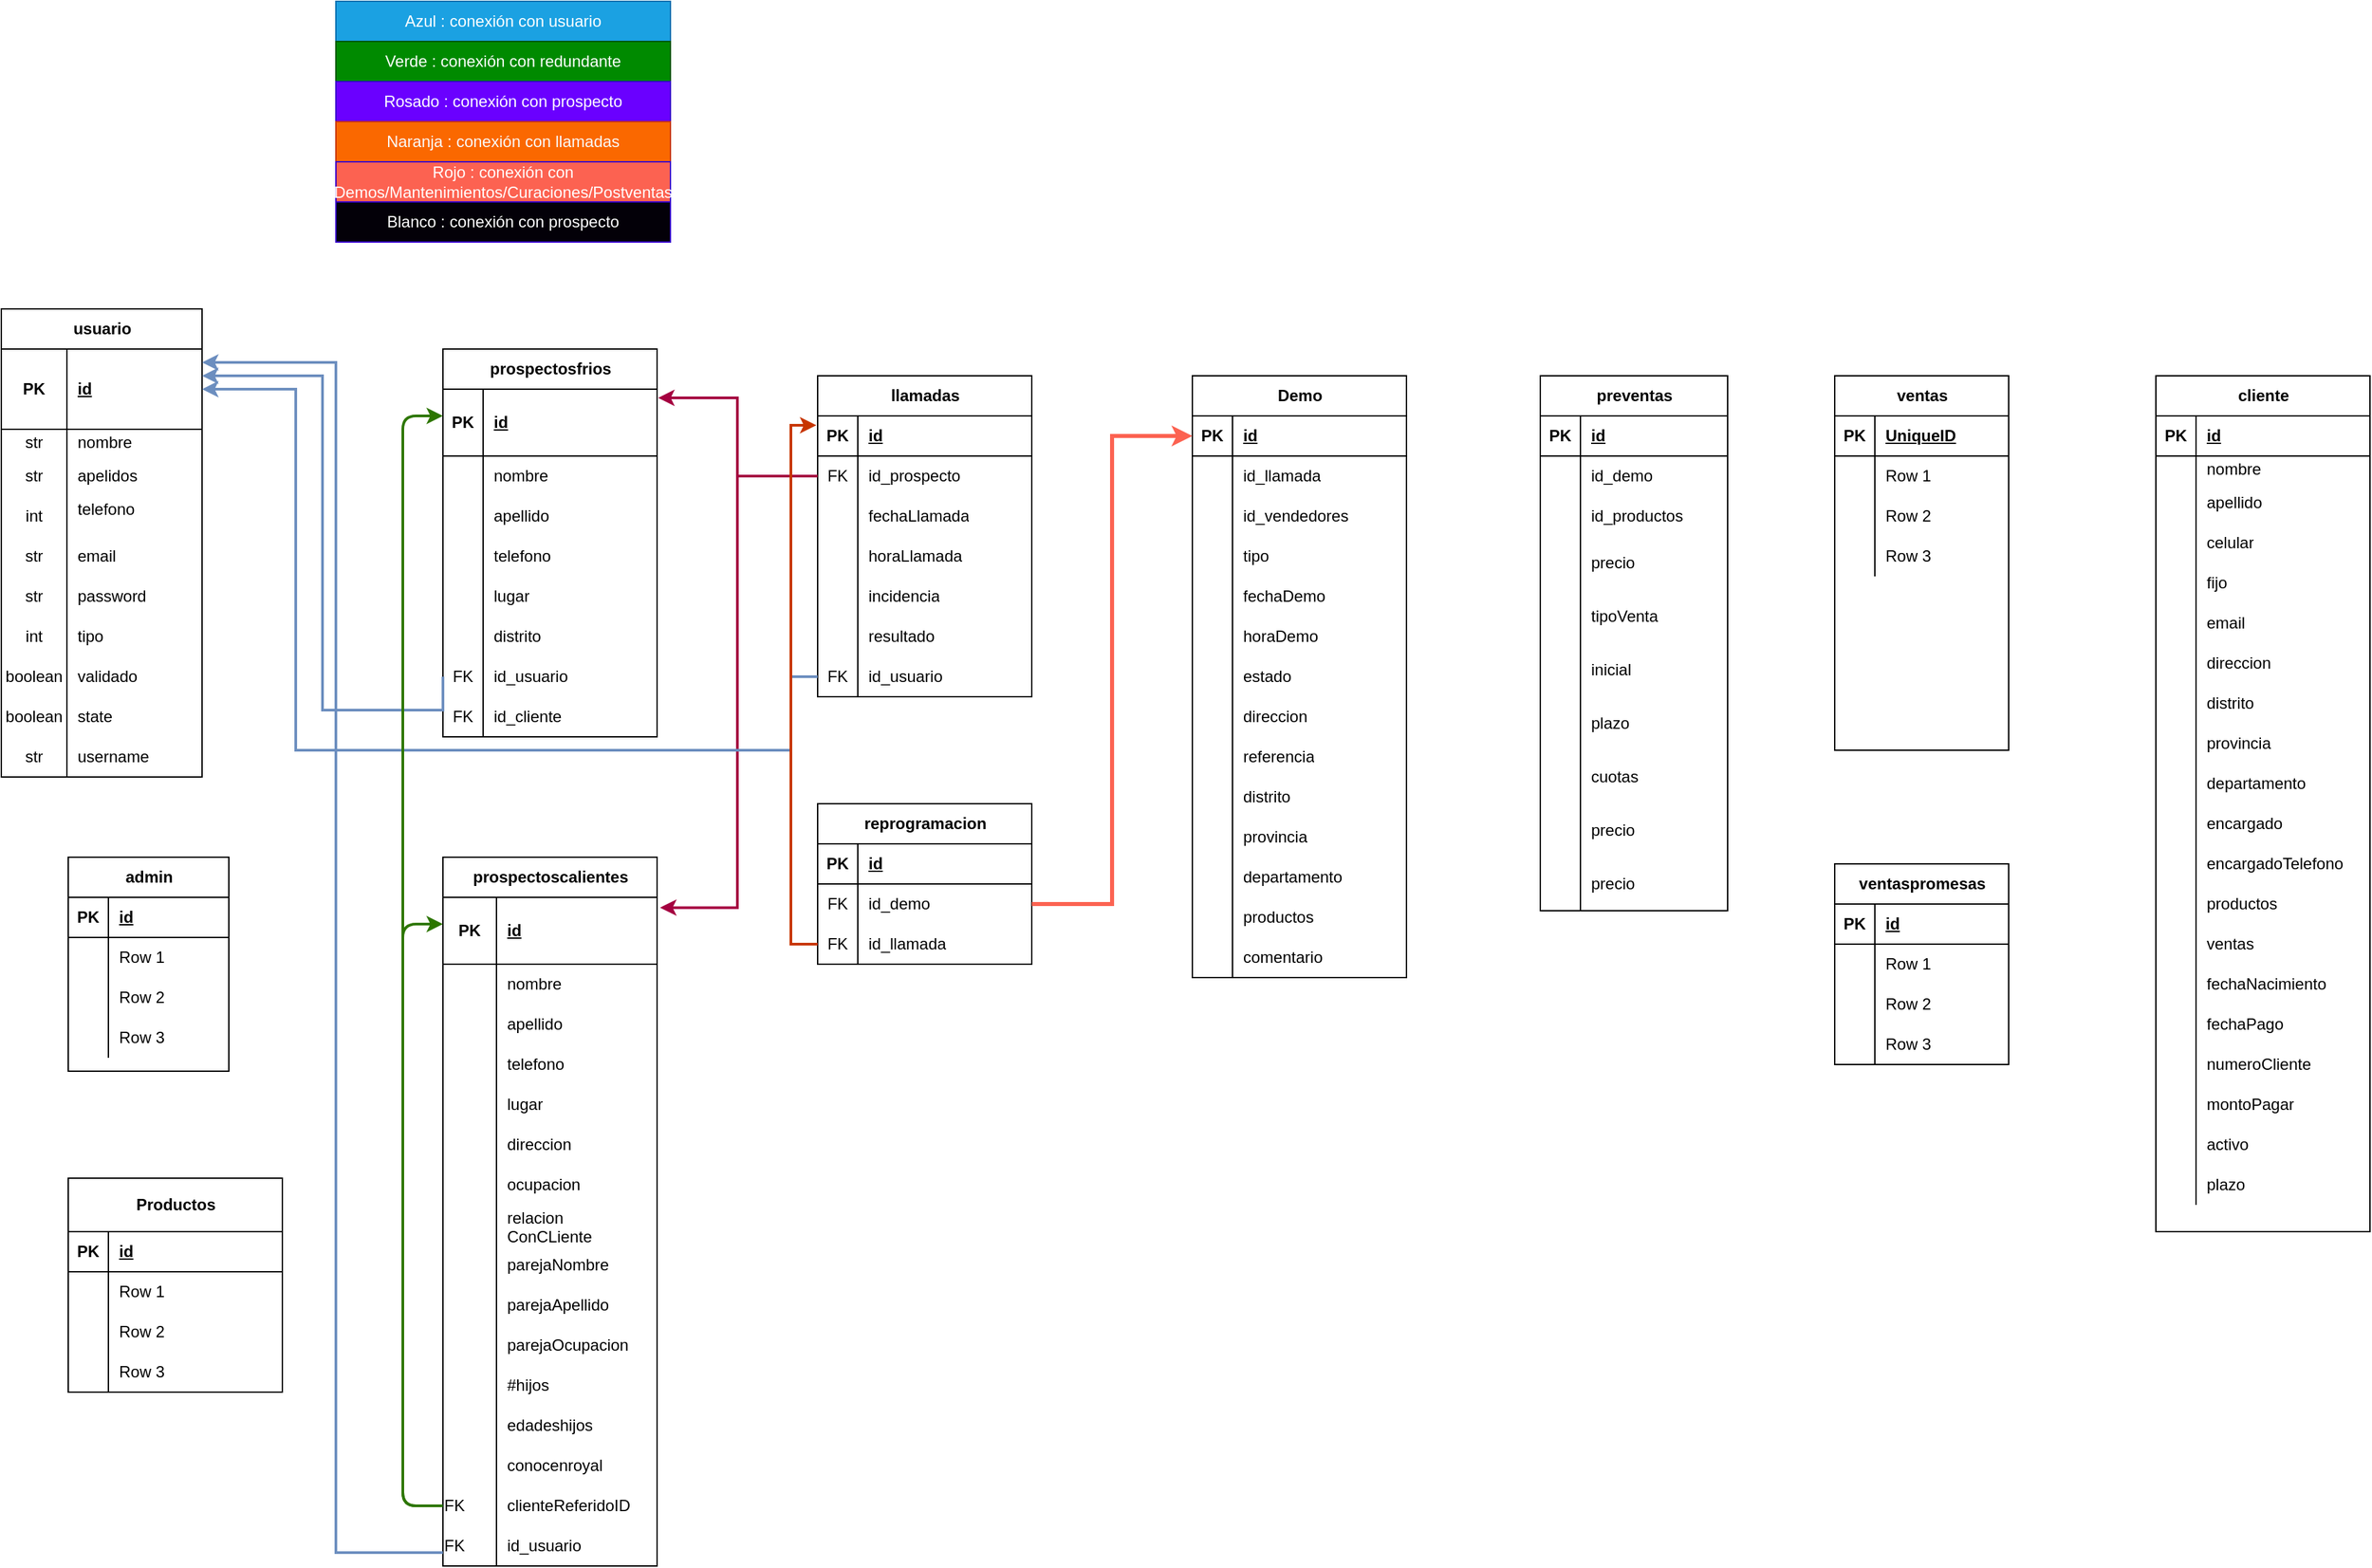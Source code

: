 <mxfile version="24.3.1" type="github">
  <diagram name="Página-1" id="JVOXib2avir56QxKgC83">
    <mxGraphModel dx="2393" dy="1769" grid="1" gridSize="10" guides="1" tooltips="1" connect="1" arrows="1" fold="1" page="1" pageScale="1" pageWidth="827" pageHeight="1169" math="0" shadow="0">
      <root>
        <mxCell id="0" />
        <mxCell id="1" parent="0" />
        <mxCell id="Bms-do6-Q9RRU2Zzrptk-1" value="usuario" style="shape=table;startSize=30;container=1;collapsible=1;childLayout=tableLayout;fixedRows=1;rowLines=0;fontStyle=1;align=center;resizeLast=1;html=1;" parent="1" vertex="1">
          <mxGeometry x="-10" y="-10" width="150" height="350" as="geometry" />
        </mxCell>
        <mxCell id="Bms-do6-Q9RRU2Zzrptk-2" value="" style="shape=tableRow;horizontal=0;startSize=0;swimlaneHead=0;swimlaneBody=0;fillColor=none;collapsible=0;dropTarget=0;points=[[0,0.5],[1,0.5]];portConstraint=eastwest;top=0;left=0;right=0;bottom=1;" parent="Bms-do6-Q9RRU2Zzrptk-1" vertex="1">
          <mxGeometry y="30" width="150" height="60" as="geometry" />
        </mxCell>
        <mxCell id="Bms-do6-Q9RRU2Zzrptk-3" value="PK" style="shape=partialRectangle;connectable=0;fillColor=none;top=0;left=0;bottom=0;right=0;fontStyle=1;overflow=hidden;whiteSpace=wrap;html=1;" parent="Bms-do6-Q9RRU2Zzrptk-2" vertex="1">
          <mxGeometry width="49" height="60" as="geometry">
            <mxRectangle width="49" height="60" as="alternateBounds" />
          </mxGeometry>
        </mxCell>
        <mxCell id="Bms-do6-Q9RRU2Zzrptk-4" value="id" style="shape=partialRectangle;connectable=0;fillColor=none;top=0;left=0;bottom=0;right=0;align=left;spacingLeft=6;fontStyle=5;overflow=hidden;whiteSpace=wrap;html=1;" parent="Bms-do6-Q9RRU2Zzrptk-2" vertex="1">
          <mxGeometry x="49" width="101" height="60" as="geometry">
            <mxRectangle width="101" height="60" as="alternateBounds" />
          </mxGeometry>
        </mxCell>
        <mxCell id="Bms-do6-Q9RRU2Zzrptk-5" value="" style="shape=tableRow;horizontal=0;startSize=0;swimlaneHead=0;swimlaneBody=0;fillColor=none;collapsible=0;dropTarget=0;points=[[0,0.5],[1,0.5]];portConstraint=eastwest;top=0;left=0;right=0;bottom=0;" parent="Bms-do6-Q9RRU2Zzrptk-1" vertex="1">
          <mxGeometry y="90" width="150" height="20" as="geometry" />
        </mxCell>
        <mxCell id="Bms-do6-Q9RRU2Zzrptk-6" value="str" style="shape=partialRectangle;connectable=0;fillColor=none;top=0;left=0;bottom=0;right=0;editable=1;overflow=hidden;whiteSpace=wrap;html=1;" parent="Bms-do6-Q9RRU2Zzrptk-5" vertex="1">
          <mxGeometry width="49" height="20" as="geometry">
            <mxRectangle width="49" height="20" as="alternateBounds" />
          </mxGeometry>
        </mxCell>
        <mxCell id="Bms-do6-Q9RRU2Zzrptk-7" value="nombre" style="shape=partialRectangle;connectable=0;fillColor=none;top=0;left=0;bottom=0;right=0;align=left;spacingLeft=6;overflow=hidden;whiteSpace=wrap;html=1;" parent="Bms-do6-Q9RRU2Zzrptk-5" vertex="1">
          <mxGeometry x="49" width="101" height="20" as="geometry">
            <mxRectangle width="101" height="20" as="alternateBounds" />
          </mxGeometry>
        </mxCell>
        <mxCell id="Bms-do6-Q9RRU2Zzrptk-8" value="" style="shape=tableRow;horizontal=0;startSize=0;swimlaneHead=0;swimlaneBody=0;fillColor=none;collapsible=0;dropTarget=0;points=[[0,0.5],[1,0.5]];portConstraint=eastwest;top=0;left=0;right=0;bottom=0;" parent="Bms-do6-Q9RRU2Zzrptk-1" vertex="1">
          <mxGeometry y="110" width="150" height="30" as="geometry" />
        </mxCell>
        <mxCell id="Bms-do6-Q9RRU2Zzrptk-9" value="str" style="shape=partialRectangle;connectable=0;fillColor=none;top=0;left=0;bottom=0;right=0;editable=1;overflow=hidden;whiteSpace=wrap;html=1;" parent="Bms-do6-Q9RRU2Zzrptk-8" vertex="1">
          <mxGeometry width="49" height="30" as="geometry">
            <mxRectangle width="49" height="30" as="alternateBounds" />
          </mxGeometry>
        </mxCell>
        <mxCell id="Bms-do6-Q9RRU2Zzrptk-10" value="apelidos" style="shape=partialRectangle;connectable=0;fillColor=none;top=0;left=0;bottom=0;right=0;align=left;spacingLeft=6;overflow=hidden;whiteSpace=wrap;html=1;" parent="Bms-do6-Q9RRU2Zzrptk-8" vertex="1">
          <mxGeometry x="49" width="101" height="30" as="geometry">
            <mxRectangle width="101" height="30" as="alternateBounds" />
          </mxGeometry>
        </mxCell>
        <mxCell id="Bms-do6-Q9RRU2Zzrptk-11" value="" style="shape=tableRow;horizontal=0;startSize=0;swimlaneHead=0;swimlaneBody=0;fillColor=none;collapsible=0;dropTarget=0;points=[[0,0.5],[1,0.5]];portConstraint=eastwest;top=0;left=0;right=0;bottom=0;" parent="Bms-do6-Q9RRU2Zzrptk-1" vertex="1">
          <mxGeometry y="140" width="150" height="30" as="geometry" />
        </mxCell>
        <mxCell id="Bms-do6-Q9RRU2Zzrptk-12" value="int" style="shape=partialRectangle;connectable=0;fillColor=none;top=0;left=0;bottom=0;right=0;editable=1;overflow=hidden;whiteSpace=wrap;html=1;" parent="Bms-do6-Q9RRU2Zzrptk-11" vertex="1">
          <mxGeometry width="49" height="30" as="geometry">
            <mxRectangle width="49" height="30" as="alternateBounds" />
          </mxGeometry>
        </mxCell>
        <mxCell id="Bms-do6-Q9RRU2Zzrptk-13" value="telefono&lt;div&gt;&lt;br&gt;&lt;/div&gt;" style="shape=partialRectangle;connectable=0;fillColor=none;top=0;left=0;bottom=0;right=0;align=left;spacingLeft=6;overflow=hidden;whiteSpace=wrap;html=1;" parent="Bms-do6-Q9RRU2Zzrptk-11" vertex="1">
          <mxGeometry x="49" width="101" height="30" as="geometry">
            <mxRectangle width="101" height="30" as="alternateBounds" />
          </mxGeometry>
        </mxCell>
        <mxCell id="Bms-do6-Q9RRU2Zzrptk-252" value="" style="shape=tableRow;horizontal=0;startSize=0;swimlaneHead=0;swimlaneBody=0;fillColor=none;collapsible=0;dropTarget=0;points=[[0,0.5],[1,0.5]];portConstraint=eastwest;top=0;left=0;right=0;bottom=0;" parent="Bms-do6-Q9RRU2Zzrptk-1" vertex="1">
          <mxGeometry y="170" width="150" height="30" as="geometry" />
        </mxCell>
        <mxCell id="Bms-do6-Q9RRU2Zzrptk-253" value="str" style="shape=partialRectangle;connectable=0;fillColor=none;top=0;left=0;bottom=0;right=0;editable=1;overflow=hidden;whiteSpace=wrap;html=1;" parent="Bms-do6-Q9RRU2Zzrptk-252" vertex="1">
          <mxGeometry width="49" height="30" as="geometry">
            <mxRectangle width="49" height="30" as="alternateBounds" />
          </mxGeometry>
        </mxCell>
        <mxCell id="Bms-do6-Q9RRU2Zzrptk-254" value="email" style="shape=partialRectangle;connectable=0;fillColor=none;top=0;left=0;bottom=0;right=0;align=left;spacingLeft=6;overflow=hidden;whiteSpace=wrap;html=1;" parent="Bms-do6-Q9RRU2Zzrptk-252" vertex="1">
          <mxGeometry x="49" width="101" height="30" as="geometry">
            <mxRectangle width="101" height="30" as="alternateBounds" />
          </mxGeometry>
        </mxCell>
        <mxCell id="Bms-do6-Q9RRU2Zzrptk-255" value="" style="shape=tableRow;horizontal=0;startSize=0;swimlaneHead=0;swimlaneBody=0;fillColor=none;collapsible=0;dropTarget=0;points=[[0,0.5],[1,0.5]];portConstraint=eastwest;top=0;left=0;right=0;bottom=0;" parent="Bms-do6-Q9RRU2Zzrptk-1" vertex="1">
          <mxGeometry y="200" width="150" height="30" as="geometry" />
        </mxCell>
        <mxCell id="Bms-do6-Q9RRU2Zzrptk-256" value="str" style="shape=partialRectangle;connectable=0;fillColor=none;top=0;left=0;bottom=0;right=0;editable=1;overflow=hidden;whiteSpace=wrap;html=1;" parent="Bms-do6-Q9RRU2Zzrptk-255" vertex="1">
          <mxGeometry width="49" height="30" as="geometry">
            <mxRectangle width="49" height="30" as="alternateBounds" />
          </mxGeometry>
        </mxCell>
        <mxCell id="Bms-do6-Q9RRU2Zzrptk-257" value="&lt;div&gt;password&lt;/div&gt;" style="shape=partialRectangle;connectable=0;fillColor=none;top=0;left=0;bottom=0;right=0;align=left;spacingLeft=6;overflow=hidden;whiteSpace=wrap;html=1;" parent="Bms-do6-Q9RRU2Zzrptk-255" vertex="1">
          <mxGeometry x="49" width="101" height="30" as="geometry">
            <mxRectangle width="101" height="30" as="alternateBounds" />
          </mxGeometry>
        </mxCell>
        <mxCell id="Bms-do6-Q9RRU2Zzrptk-258" value="" style="shape=tableRow;horizontal=0;startSize=0;swimlaneHead=0;swimlaneBody=0;fillColor=none;collapsible=0;dropTarget=0;points=[[0,0.5],[1,0.5]];portConstraint=eastwest;top=0;left=0;right=0;bottom=0;" parent="Bms-do6-Q9RRU2Zzrptk-1" vertex="1">
          <mxGeometry y="230" width="150" height="30" as="geometry" />
        </mxCell>
        <mxCell id="Bms-do6-Q9RRU2Zzrptk-259" value="int" style="shape=partialRectangle;connectable=0;fillColor=none;top=0;left=0;bottom=0;right=0;editable=1;overflow=hidden;whiteSpace=wrap;html=1;" parent="Bms-do6-Q9RRU2Zzrptk-258" vertex="1">
          <mxGeometry width="49" height="30" as="geometry">
            <mxRectangle width="49" height="30" as="alternateBounds" />
          </mxGeometry>
        </mxCell>
        <mxCell id="Bms-do6-Q9RRU2Zzrptk-260" value="tipo" style="shape=partialRectangle;connectable=0;fillColor=none;top=0;left=0;bottom=0;right=0;align=left;spacingLeft=6;overflow=hidden;whiteSpace=wrap;html=1;" parent="Bms-do6-Q9RRU2Zzrptk-258" vertex="1">
          <mxGeometry x="49" width="101" height="30" as="geometry">
            <mxRectangle width="101" height="30" as="alternateBounds" />
          </mxGeometry>
        </mxCell>
        <mxCell id="Bms-do6-Q9RRU2Zzrptk-262" value="" style="shape=tableRow;horizontal=0;startSize=0;swimlaneHead=0;swimlaneBody=0;fillColor=none;collapsible=0;dropTarget=0;points=[[0,0.5],[1,0.5]];portConstraint=eastwest;top=0;left=0;right=0;bottom=0;" parent="Bms-do6-Q9RRU2Zzrptk-1" vertex="1">
          <mxGeometry y="260" width="150" height="30" as="geometry" />
        </mxCell>
        <mxCell id="Bms-do6-Q9RRU2Zzrptk-263" value="boolean" style="shape=partialRectangle;connectable=0;fillColor=none;top=0;left=0;bottom=0;right=0;editable=1;overflow=hidden;whiteSpace=wrap;html=1;" parent="Bms-do6-Q9RRU2Zzrptk-262" vertex="1">
          <mxGeometry width="49" height="30" as="geometry">
            <mxRectangle width="49" height="30" as="alternateBounds" />
          </mxGeometry>
        </mxCell>
        <mxCell id="Bms-do6-Q9RRU2Zzrptk-264" value="validado" style="shape=partialRectangle;connectable=0;fillColor=none;top=0;left=0;bottom=0;right=0;align=left;spacingLeft=6;overflow=hidden;whiteSpace=wrap;html=1;" parent="Bms-do6-Q9RRU2Zzrptk-262" vertex="1">
          <mxGeometry x="49" width="101" height="30" as="geometry">
            <mxRectangle width="101" height="30" as="alternateBounds" />
          </mxGeometry>
        </mxCell>
        <mxCell id="Bms-do6-Q9RRU2Zzrptk-265" value="" style="shape=tableRow;horizontal=0;startSize=0;swimlaneHead=0;swimlaneBody=0;fillColor=none;collapsible=0;dropTarget=0;points=[[0,0.5],[1,0.5]];portConstraint=eastwest;top=0;left=0;right=0;bottom=0;" parent="Bms-do6-Q9RRU2Zzrptk-1" vertex="1">
          <mxGeometry y="290" width="150" height="30" as="geometry" />
        </mxCell>
        <mxCell id="Bms-do6-Q9RRU2Zzrptk-266" value="boolean" style="shape=partialRectangle;connectable=0;fillColor=none;top=0;left=0;bottom=0;right=0;editable=1;overflow=hidden;whiteSpace=wrap;html=1;" parent="Bms-do6-Q9RRU2Zzrptk-265" vertex="1">
          <mxGeometry width="49" height="30" as="geometry">
            <mxRectangle width="49" height="30" as="alternateBounds" />
          </mxGeometry>
        </mxCell>
        <mxCell id="Bms-do6-Q9RRU2Zzrptk-267" value="state" style="shape=partialRectangle;connectable=0;fillColor=none;top=0;left=0;bottom=0;right=0;align=left;spacingLeft=6;overflow=hidden;whiteSpace=wrap;html=1;" parent="Bms-do6-Q9RRU2Zzrptk-265" vertex="1">
          <mxGeometry x="49" width="101" height="30" as="geometry">
            <mxRectangle width="101" height="30" as="alternateBounds" />
          </mxGeometry>
        </mxCell>
        <mxCell id="Bms-do6-Q9RRU2Zzrptk-268" value="" style="shape=tableRow;horizontal=0;startSize=0;swimlaneHead=0;swimlaneBody=0;fillColor=none;collapsible=0;dropTarget=0;points=[[0,0.5],[1,0.5]];portConstraint=eastwest;top=0;left=0;right=0;bottom=0;" parent="Bms-do6-Q9RRU2Zzrptk-1" vertex="1">
          <mxGeometry y="320" width="150" height="30" as="geometry" />
        </mxCell>
        <mxCell id="Bms-do6-Q9RRU2Zzrptk-269" value="str" style="shape=partialRectangle;connectable=0;fillColor=none;top=0;left=0;bottom=0;right=0;editable=1;overflow=hidden;whiteSpace=wrap;html=1;" parent="Bms-do6-Q9RRU2Zzrptk-268" vertex="1">
          <mxGeometry width="49" height="30" as="geometry">
            <mxRectangle width="49" height="30" as="alternateBounds" />
          </mxGeometry>
        </mxCell>
        <mxCell id="Bms-do6-Q9RRU2Zzrptk-270" value="username" style="shape=partialRectangle;connectable=0;fillColor=none;top=0;left=0;bottom=0;right=0;align=left;spacingLeft=6;overflow=hidden;whiteSpace=wrap;html=1;" parent="Bms-do6-Q9RRU2Zzrptk-268" vertex="1">
          <mxGeometry x="49" width="101" height="30" as="geometry">
            <mxRectangle width="101" height="30" as="alternateBounds" />
          </mxGeometry>
        </mxCell>
        <mxCell id="Bms-do6-Q9RRU2Zzrptk-14" value="cliente" style="shape=table;startSize=30;container=1;collapsible=1;childLayout=tableLayout;fixedRows=1;rowLines=0;fontStyle=1;align=center;resizeLast=1;html=1;" parent="1" vertex="1">
          <mxGeometry x="1600" y="40" width="160" height="640" as="geometry" />
        </mxCell>
        <mxCell id="Bms-do6-Q9RRU2Zzrptk-15" value="" style="shape=tableRow;horizontal=0;startSize=0;swimlaneHead=0;swimlaneBody=0;fillColor=none;collapsible=0;dropTarget=0;points=[[0,0.5],[1,0.5]];portConstraint=eastwest;top=0;left=0;right=0;bottom=1;" parent="Bms-do6-Q9RRU2Zzrptk-14" vertex="1">
          <mxGeometry y="30" width="160" height="30" as="geometry" />
        </mxCell>
        <mxCell id="Bms-do6-Q9RRU2Zzrptk-16" value="PK" style="shape=partialRectangle;connectable=0;fillColor=none;top=0;left=0;bottom=0;right=0;fontStyle=1;overflow=hidden;whiteSpace=wrap;html=1;" parent="Bms-do6-Q9RRU2Zzrptk-15" vertex="1">
          <mxGeometry width="30" height="30" as="geometry">
            <mxRectangle width="30" height="30" as="alternateBounds" />
          </mxGeometry>
        </mxCell>
        <mxCell id="Bms-do6-Q9RRU2Zzrptk-17" value="id" style="shape=partialRectangle;connectable=0;fillColor=none;top=0;left=0;bottom=0;right=0;align=left;spacingLeft=6;fontStyle=5;overflow=hidden;whiteSpace=wrap;html=1;" parent="Bms-do6-Q9RRU2Zzrptk-15" vertex="1">
          <mxGeometry x="30" width="130" height="30" as="geometry">
            <mxRectangle width="130" height="30" as="alternateBounds" />
          </mxGeometry>
        </mxCell>
        <mxCell id="Bms-do6-Q9RRU2Zzrptk-18" value="" style="shape=tableRow;horizontal=0;startSize=0;swimlaneHead=0;swimlaneBody=0;fillColor=none;collapsible=0;dropTarget=0;points=[[0,0.5],[1,0.5]];portConstraint=eastwest;top=0;left=0;right=0;bottom=0;" parent="Bms-do6-Q9RRU2Zzrptk-14" vertex="1">
          <mxGeometry y="60" width="160" height="20" as="geometry" />
        </mxCell>
        <mxCell id="Bms-do6-Q9RRU2Zzrptk-19" value="" style="shape=partialRectangle;connectable=0;fillColor=none;top=0;left=0;bottom=0;right=0;editable=1;overflow=hidden;whiteSpace=wrap;html=1;" parent="Bms-do6-Q9RRU2Zzrptk-18" vertex="1">
          <mxGeometry width="30" height="20" as="geometry">
            <mxRectangle width="30" height="20" as="alternateBounds" />
          </mxGeometry>
        </mxCell>
        <mxCell id="Bms-do6-Q9RRU2Zzrptk-20" value="nombre" style="shape=partialRectangle;connectable=0;fillColor=none;top=0;left=0;bottom=0;right=0;align=left;spacingLeft=6;overflow=hidden;whiteSpace=wrap;html=1;" parent="Bms-do6-Q9RRU2Zzrptk-18" vertex="1">
          <mxGeometry x="30" width="130" height="20" as="geometry">
            <mxRectangle width="130" height="20" as="alternateBounds" />
          </mxGeometry>
        </mxCell>
        <mxCell id="Bms-do6-Q9RRU2Zzrptk-21" value="" style="shape=tableRow;horizontal=0;startSize=0;swimlaneHead=0;swimlaneBody=0;fillColor=none;collapsible=0;dropTarget=0;points=[[0,0.5],[1,0.5]];portConstraint=eastwest;top=0;left=0;right=0;bottom=0;" parent="Bms-do6-Q9RRU2Zzrptk-14" vertex="1">
          <mxGeometry y="80" width="160" height="30" as="geometry" />
        </mxCell>
        <mxCell id="Bms-do6-Q9RRU2Zzrptk-22" value="" style="shape=partialRectangle;connectable=0;fillColor=none;top=0;left=0;bottom=0;right=0;editable=1;overflow=hidden;whiteSpace=wrap;html=1;" parent="Bms-do6-Q9RRU2Zzrptk-21" vertex="1">
          <mxGeometry width="30" height="30" as="geometry">
            <mxRectangle width="30" height="30" as="alternateBounds" />
          </mxGeometry>
        </mxCell>
        <mxCell id="Bms-do6-Q9RRU2Zzrptk-23" value="apellido" style="shape=partialRectangle;connectable=0;fillColor=none;top=0;left=0;bottom=0;right=0;align=left;spacingLeft=6;overflow=hidden;whiteSpace=wrap;html=1;" parent="Bms-do6-Q9RRU2Zzrptk-21" vertex="1">
          <mxGeometry x="30" width="130" height="30" as="geometry">
            <mxRectangle width="130" height="30" as="alternateBounds" />
          </mxGeometry>
        </mxCell>
        <mxCell id="Bms-do6-Q9RRU2Zzrptk-24" value="" style="shape=tableRow;horizontal=0;startSize=0;swimlaneHead=0;swimlaneBody=0;fillColor=none;collapsible=0;dropTarget=0;points=[[0,0.5],[1,0.5]];portConstraint=eastwest;top=0;left=0;right=0;bottom=0;" parent="Bms-do6-Q9RRU2Zzrptk-14" vertex="1">
          <mxGeometry y="110" width="160" height="30" as="geometry" />
        </mxCell>
        <mxCell id="Bms-do6-Q9RRU2Zzrptk-25" value="" style="shape=partialRectangle;connectable=0;fillColor=none;top=0;left=0;bottom=0;right=0;editable=1;overflow=hidden;whiteSpace=wrap;html=1;" parent="Bms-do6-Q9RRU2Zzrptk-24" vertex="1">
          <mxGeometry width="30" height="30" as="geometry">
            <mxRectangle width="30" height="30" as="alternateBounds" />
          </mxGeometry>
        </mxCell>
        <mxCell id="Bms-do6-Q9RRU2Zzrptk-26" value="celular" style="shape=partialRectangle;connectable=0;fillColor=none;top=0;left=0;bottom=0;right=0;align=left;spacingLeft=6;overflow=hidden;whiteSpace=wrap;html=1;" parent="Bms-do6-Q9RRU2Zzrptk-24" vertex="1">
          <mxGeometry x="30" width="130" height="30" as="geometry">
            <mxRectangle width="130" height="30" as="alternateBounds" />
          </mxGeometry>
        </mxCell>
        <mxCell id="Bms-do6-Q9RRU2Zzrptk-342" value="" style="shape=tableRow;horizontal=0;startSize=0;swimlaneHead=0;swimlaneBody=0;fillColor=none;collapsible=0;dropTarget=0;points=[[0,0.5],[1,0.5]];portConstraint=eastwest;top=0;left=0;right=0;bottom=0;" parent="Bms-do6-Q9RRU2Zzrptk-14" vertex="1">
          <mxGeometry y="140" width="160" height="30" as="geometry" />
        </mxCell>
        <mxCell id="Bms-do6-Q9RRU2Zzrptk-343" value="" style="shape=partialRectangle;connectable=0;fillColor=none;top=0;left=0;bottom=0;right=0;editable=1;overflow=hidden;whiteSpace=wrap;html=1;" parent="Bms-do6-Q9RRU2Zzrptk-342" vertex="1">
          <mxGeometry width="30" height="30" as="geometry">
            <mxRectangle width="30" height="30" as="alternateBounds" />
          </mxGeometry>
        </mxCell>
        <mxCell id="Bms-do6-Q9RRU2Zzrptk-344" value="fijo" style="shape=partialRectangle;connectable=0;fillColor=none;top=0;left=0;bottom=0;right=0;align=left;spacingLeft=6;overflow=hidden;whiteSpace=wrap;html=1;" parent="Bms-do6-Q9RRU2Zzrptk-342" vertex="1">
          <mxGeometry x="30" width="130" height="30" as="geometry">
            <mxRectangle width="130" height="30" as="alternateBounds" />
          </mxGeometry>
        </mxCell>
        <mxCell id="Bms-do6-Q9RRU2Zzrptk-345" value="" style="shape=tableRow;horizontal=0;startSize=0;swimlaneHead=0;swimlaneBody=0;fillColor=none;collapsible=0;dropTarget=0;points=[[0,0.5],[1,0.5]];portConstraint=eastwest;top=0;left=0;right=0;bottom=0;" parent="Bms-do6-Q9RRU2Zzrptk-14" vertex="1">
          <mxGeometry y="170" width="160" height="30" as="geometry" />
        </mxCell>
        <mxCell id="Bms-do6-Q9RRU2Zzrptk-346" value="" style="shape=partialRectangle;connectable=0;fillColor=none;top=0;left=0;bottom=0;right=0;editable=1;overflow=hidden;whiteSpace=wrap;html=1;" parent="Bms-do6-Q9RRU2Zzrptk-345" vertex="1">
          <mxGeometry width="30" height="30" as="geometry">
            <mxRectangle width="30" height="30" as="alternateBounds" />
          </mxGeometry>
        </mxCell>
        <mxCell id="Bms-do6-Q9RRU2Zzrptk-347" value="email" style="shape=partialRectangle;connectable=0;fillColor=none;top=0;left=0;bottom=0;right=0;align=left;spacingLeft=6;overflow=hidden;whiteSpace=wrap;html=1;" parent="Bms-do6-Q9RRU2Zzrptk-345" vertex="1">
          <mxGeometry x="30" width="130" height="30" as="geometry">
            <mxRectangle width="130" height="30" as="alternateBounds" />
          </mxGeometry>
        </mxCell>
        <mxCell id="Bms-do6-Q9RRU2Zzrptk-348" value="" style="shape=tableRow;horizontal=0;startSize=0;swimlaneHead=0;swimlaneBody=0;fillColor=none;collapsible=0;dropTarget=0;points=[[0,0.5],[1,0.5]];portConstraint=eastwest;top=0;left=0;right=0;bottom=0;" parent="Bms-do6-Q9RRU2Zzrptk-14" vertex="1">
          <mxGeometry y="200" width="160" height="30" as="geometry" />
        </mxCell>
        <mxCell id="Bms-do6-Q9RRU2Zzrptk-349" value="" style="shape=partialRectangle;connectable=0;fillColor=none;top=0;left=0;bottom=0;right=0;editable=1;overflow=hidden;whiteSpace=wrap;html=1;" parent="Bms-do6-Q9RRU2Zzrptk-348" vertex="1">
          <mxGeometry width="30" height="30" as="geometry">
            <mxRectangle width="30" height="30" as="alternateBounds" />
          </mxGeometry>
        </mxCell>
        <mxCell id="Bms-do6-Q9RRU2Zzrptk-350" value="direccion" style="shape=partialRectangle;connectable=0;fillColor=none;top=0;left=0;bottom=0;right=0;align=left;spacingLeft=6;overflow=hidden;whiteSpace=wrap;html=1;" parent="Bms-do6-Q9RRU2Zzrptk-348" vertex="1">
          <mxGeometry x="30" width="130" height="30" as="geometry">
            <mxRectangle width="130" height="30" as="alternateBounds" />
          </mxGeometry>
        </mxCell>
        <mxCell id="Bms-do6-Q9RRU2Zzrptk-351" value="" style="shape=tableRow;horizontal=0;startSize=0;swimlaneHead=0;swimlaneBody=0;fillColor=none;collapsible=0;dropTarget=0;points=[[0,0.5],[1,0.5]];portConstraint=eastwest;top=0;left=0;right=0;bottom=0;" parent="Bms-do6-Q9RRU2Zzrptk-14" vertex="1">
          <mxGeometry y="230" width="160" height="30" as="geometry" />
        </mxCell>
        <mxCell id="Bms-do6-Q9RRU2Zzrptk-352" value="" style="shape=partialRectangle;connectable=0;fillColor=none;top=0;left=0;bottom=0;right=0;editable=1;overflow=hidden;whiteSpace=wrap;html=1;" parent="Bms-do6-Q9RRU2Zzrptk-351" vertex="1">
          <mxGeometry width="30" height="30" as="geometry">
            <mxRectangle width="30" height="30" as="alternateBounds" />
          </mxGeometry>
        </mxCell>
        <mxCell id="Bms-do6-Q9RRU2Zzrptk-353" value="distrito" style="shape=partialRectangle;connectable=0;fillColor=none;top=0;left=0;bottom=0;right=0;align=left;spacingLeft=6;overflow=hidden;whiteSpace=wrap;html=1;" parent="Bms-do6-Q9RRU2Zzrptk-351" vertex="1">
          <mxGeometry x="30" width="130" height="30" as="geometry">
            <mxRectangle width="130" height="30" as="alternateBounds" />
          </mxGeometry>
        </mxCell>
        <mxCell id="Bms-do6-Q9RRU2Zzrptk-354" value="" style="shape=tableRow;horizontal=0;startSize=0;swimlaneHead=0;swimlaneBody=0;fillColor=none;collapsible=0;dropTarget=0;points=[[0,0.5],[1,0.5]];portConstraint=eastwest;top=0;left=0;right=0;bottom=0;" parent="Bms-do6-Q9RRU2Zzrptk-14" vertex="1">
          <mxGeometry y="260" width="160" height="30" as="geometry" />
        </mxCell>
        <mxCell id="Bms-do6-Q9RRU2Zzrptk-355" value="" style="shape=partialRectangle;connectable=0;fillColor=none;top=0;left=0;bottom=0;right=0;editable=1;overflow=hidden;whiteSpace=wrap;html=1;" parent="Bms-do6-Q9RRU2Zzrptk-354" vertex="1">
          <mxGeometry width="30" height="30" as="geometry">
            <mxRectangle width="30" height="30" as="alternateBounds" />
          </mxGeometry>
        </mxCell>
        <mxCell id="Bms-do6-Q9RRU2Zzrptk-356" value="provincia" style="shape=partialRectangle;connectable=0;fillColor=none;top=0;left=0;bottom=0;right=0;align=left;spacingLeft=6;overflow=hidden;whiteSpace=wrap;html=1;" parent="Bms-do6-Q9RRU2Zzrptk-354" vertex="1">
          <mxGeometry x="30" width="130" height="30" as="geometry">
            <mxRectangle width="130" height="30" as="alternateBounds" />
          </mxGeometry>
        </mxCell>
        <mxCell id="Bms-do6-Q9RRU2Zzrptk-357" value="" style="shape=tableRow;horizontal=0;startSize=0;swimlaneHead=0;swimlaneBody=0;fillColor=none;collapsible=0;dropTarget=0;points=[[0,0.5],[1,0.5]];portConstraint=eastwest;top=0;left=0;right=0;bottom=0;" parent="Bms-do6-Q9RRU2Zzrptk-14" vertex="1">
          <mxGeometry y="290" width="160" height="30" as="geometry" />
        </mxCell>
        <mxCell id="Bms-do6-Q9RRU2Zzrptk-358" value="" style="shape=partialRectangle;connectable=0;fillColor=none;top=0;left=0;bottom=0;right=0;editable=1;overflow=hidden;whiteSpace=wrap;html=1;" parent="Bms-do6-Q9RRU2Zzrptk-357" vertex="1">
          <mxGeometry width="30" height="30" as="geometry">
            <mxRectangle width="30" height="30" as="alternateBounds" />
          </mxGeometry>
        </mxCell>
        <mxCell id="Bms-do6-Q9RRU2Zzrptk-359" value="departamento" style="shape=partialRectangle;connectable=0;fillColor=none;top=0;left=0;bottom=0;right=0;align=left;spacingLeft=6;overflow=hidden;whiteSpace=wrap;html=1;" parent="Bms-do6-Q9RRU2Zzrptk-357" vertex="1">
          <mxGeometry x="30" width="130" height="30" as="geometry">
            <mxRectangle width="130" height="30" as="alternateBounds" />
          </mxGeometry>
        </mxCell>
        <mxCell id="Bms-do6-Q9RRU2Zzrptk-360" value="" style="shape=tableRow;horizontal=0;startSize=0;swimlaneHead=0;swimlaneBody=0;fillColor=none;collapsible=0;dropTarget=0;points=[[0,0.5],[1,0.5]];portConstraint=eastwest;top=0;left=0;right=0;bottom=0;" parent="Bms-do6-Q9RRU2Zzrptk-14" vertex="1">
          <mxGeometry y="320" width="160" height="30" as="geometry" />
        </mxCell>
        <mxCell id="Bms-do6-Q9RRU2Zzrptk-361" value="" style="shape=partialRectangle;connectable=0;fillColor=none;top=0;left=0;bottom=0;right=0;editable=1;overflow=hidden;whiteSpace=wrap;html=1;" parent="Bms-do6-Q9RRU2Zzrptk-360" vertex="1">
          <mxGeometry width="30" height="30" as="geometry">
            <mxRectangle width="30" height="30" as="alternateBounds" />
          </mxGeometry>
        </mxCell>
        <mxCell id="Bms-do6-Q9RRU2Zzrptk-362" value="encargado" style="shape=partialRectangle;connectable=0;fillColor=none;top=0;left=0;bottom=0;right=0;align=left;spacingLeft=6;overflow=hidden;whiteSpace=wrap;html=1;" parent="Bms-do6-Q9RRU2Zzrptk-360" vertex="1">
          <mxGeometry x="30" width="130" height="30" as="geometry">
            <mxRectangle width="130" height="30" as="alternateBounds" />
          </mxGeometry>
        </mxCell>
        <mxCell id="Bms-do6-Q9RRU2Zzrptk-363" value="" style="shape=tableRow;horizontal=0;startSize=0;swimlaneHead=0;swimlaneBody=0;fillColor=none;collapsible=0;dropTarget=0;points=[[0,0.5],[1,0.5]];portConstraint=eastwest;top=0;left=0;right=0;bottom=0;" parent="Bms-do6-Q9RRU2Zzrptk-14" vertex="1">
          <mxGeometry y="350" width="160" height="30" as="geometry" />
        </mxCell>
        <mxCell id="Bms-do6-Q9RRU2Zzrptk-364" value="" style="shape=partialRectangle;connectable=0;fillColor=none;top=0;left=0;bottom=0;right=0;editable=1;overflow=hidden;whiteSpace=wrap;html=1;" parent="Bms-do6-Q9RRU2Zzrptk-363" vertex="1">
          <mxGeometry width="30" height="30" as="geometry">
            <mxRectangle width="30" height="30" as="alternateBounds" />
          </mxGeometry>
        </mxCell>
        <mxCell id="Bms-do6-Q9RRU2Zzrptk-365" value="encargadoTelefono" style="shape=partialRectangle;connectable=0;fillColor=none;top=0;left=0;bottom=0;right=0;align=left;spacingLeft=6;overflow=hidden;whiteSpace=wrap;html=1;" parent="Bms-do6-Q9RRU2Zzrptk-363" vertex="1">
          <mxGeometry x="30" width="130" height="30" as="geometry">
            <mxRectangle width="130" height="30" as="alternateBounds" />
          </mxGeometry>
        </mxCell>
        <mxCell id="Bms-do6-Q9RRU2Zzrptk-366" value="" style="shape=tableRow;horizontal=0;startSize=0;swimlaneHead=0;swimlaneBody=0;fillColor=none;collapsible=0;dropTarget=0;points=[[0,0.5],[1,0.5]];portConstraint=eastwest;top=0;left=0;right=0;bottom=0;" parent="Bms-do6-Q9RRU2Zzrptk-14" vertex="1">
          <mxGeometry y="380" width="160" height="30" as="geometry" />
        </mxCell>
        <mxCell id="Bms-do6-Q9RRU2Zzrptk-367" value="" style="shape=partialRectangle;connectable=0;fillColor=none;top=0;left=0;bottom=0;right=0;editable=1;overflow=hidden;whiteSpace=wrap;html=1;" parent="Bms-do6-Q9RRU2Zzrptk-366" vertex="1">
          <mxGeometry width="30" height="30" as="geometry">
            <mxRectangle width="30" height="30" as="alternateBounds" />
          </mxGeometry>
        </mxCell>
        <mxCell id="Bms-do6-Q9RRU2Zzrptk-368" value="productos" style="shape=partialRectangle;connectable=0;fillColor=none;top=0;left=0;bottom=0;right=0;align=left;spacingLeft=6;overflow=hidden;whiteSpace=wrap;html=1;" parent="Bms-do6-Q9RRU2Zzrptk-366" vertex="1">
          <mxGeometry x="30" width="130" height="30" as="geometry">
            <mxRectangle width="130" height="30" as="alternateBounds" />
          </mxGeometry>
        </mxCell>
        <mxCell id="Bms-do6-Q9RRU2Zzrptk-369" value="" style="shape=tableRow;horizontal=0;startSize=0;swimlaneHead=0;swimlaneBody=0;fillColor=none;collapsible=0;dropTarget=0;points=[[0,0.5],[1,0.5]];portConstraint=eastwest;top=0;left=0;right=0;bottom=0;" parent="Bms-do6-Q9RRU2Zzrptk-14" vertex="1">
          <mxGeometry y="410" width="160" height="30" as="geometry" />
        </mxCell>
        <mxCell id="Bms-do6-Q9RRU2Zzrptk-370" value="" style="shape=partialRectangle;connectable=0;fillColor=none;top=0;left=0;bottom=0;right=0;editable=1;overflow=hidden;whiteSpace=wrap;html=1;" parent="Bms-do6-Q9RRU2Zzrptk-369" vertex="1">
          <mxGeometry width="30" height="30" as="geometry">
            <mxRectangle width="30" height="30" as="alternateBounds" />
          </mxGeometry>
        </mxCell>
        <mxCell id="Bms-do6-Q9RRU2Zzrptk-371" value="ventas" style="shape=partialRectangle;connectable=0;fillColor=none;top=0;left=0;bottom=0;right=0;align=left;spacingLeft=6;overflow=hidden;whiteSpace=wrap;html=1;" parent="Bms-do6-Q9RRU2Zzrptk-369" vertex="1">
          <mxGeometry x="30" width="130" height="30" as="geometry">
            <mxRectangle width="130" height="30" as="alternateBounds" />
          </mxGeometry>
        </mxCell>
        <mxCell id="Bms-do6-Q9RRU2Zzrptk-372" value="" style="shape=tableRow;horizontal=0;startSize=0;swimlaneHead=0;swimlaneBody=0;fillColor=none;collapsible=0;dropTarget=0;points=[[0,0.5],[1,0.5]];portConstraint=eastwest;top=0;left=0;right=0;bottom=0;" parent="Bms-do6-Q9RRU2Zzrptk-14" vertex="1">
          <mxGeometry y="440" width="160" height="30" as="geometry" />
        </mxCell>
        <mxCell id="Bms-do6-Q9RRU2Zzrptk-373" value="" style="shape=partialRectangle;connectable=0;fillColor=none;top=0;left=0;bottom=0;right=0;editable=1;overflow=hidden;whiteSpace=wrap;html=1;" parent="Bms-do6-Q9RRU2Zzrptk-372" vertex="1">
          <mxGeometry width="30" height="30" as="geometry">
            <mxRectangle width="30" height="30" as="alternateBounds" />
          </mxGeometry>
        </mxCell>
        <mxCell id="Bms-do6-Q9RRU2Zzrptk-374" value="fechaNacimiento" style="shape=partialRectangle;connectable=0;fillColor=none;top=0;left=0;bottom=0;right=0;align=left;spacingLeft=6;overflow=hidden;whiteSpace=wrap;html=1;" parent="Bms-do6-Q9RRU2Zzrptk-372" vertex="1">
          <mxGeometry x="30" width="130" height="30" as="geometry">
            <mxRectangle width="130" height="30" as="alternateBounds" />
          </mxGeometry>
        </mxCell>
        <mxCell id="Bms-do6-Q9RRU2Zzrptk-375" value="" style="shape=tableRow;horizontal=0;startSize=0;swimlaneHead=0;swimlaneBody=0;fillColor=none;collapsible=0;dropTarget=0;points=[[0,0.5],[1,0.5]];portConstraint=eastwest;top=0;left=0;right=0;bottom=0;" parent="Bms-do6-Q9RRU2Zzrptk-14" vertex="1">
          <mxGeometry y="470" width="160" height="30" as="geometry" />
        </mxCell>
        <mxCell id="Bms-do6-Q9RRU2Zzrptk-376" value="" style="shape=partialRectangle;connectable=0;fillColor=none;top=0;left=0;bottom=0;right=0;editable=1;overflow=hidden;whiteSpace=wrap;html=1;" parent="Bms-do6-Q9RRU2Zzrptk-375" vertex="1">
          <mxGeometry width="30" height="30" as="geometry">
            <mxRectangle width="30" height="30" as="alternateBounds" />
          </mxGeometry>
        </mxCell>
        <mxCell id="Bms-do6-Q9RRU2Zzrptk-377" value="fechaPago" style="shape=partialRectangle;connectable=0;fillColor=none;top=0;left=0;bottom=0;right=0;align=left;spacingLeft=6;overflow=hidden;whiteSpace=wrap;html=1;" parent="Bms-do6-Q9RRU2Zzrptk-375" vertex="1">
          <mxGeometry x="30" width="130" height="30" as="geometry">
            <mxRectangle width="130" height="30" as="alternateBounds" />
          </mxGeometry>
        </mxCell>
        <mxCell id="Bms-do6-Q9RRU2Zzrptk-378" value="" style="shape=tableRow;horizontal=0;startSize=0;swimlaneHead=0;swimlaneBody=0;fillColor=none;collapsible=0;dropTarget=0;points=[[0,0.5],[1,0.5]];portConstraint=eastwest;top=0;left=0;right=0;bottom=0;" parent="Bms-do6-Q9RRU2Zzrptk-14" vertex="1">
          <mxGeometry y="500" width="160" height="30" as="geometry" />
        </mxCell>
        <mxCell id="Bms-do6-Q9RRU2Zzrptk-379" value="" style="shape=partialRectangle;connectable=0;fillColor=none;top=0;left=0;bottom=0;right=0;editable=1;overflow=hidden;whiteSpace=wrap;html=1;" parent="Bms-do6-Q9RRU2Zzrptk-378" vertex="1">
          <mxGeometry width="30" height="30" as="geometry">
            <mxRectangle width="30" height="30" as="alternateBounds" />
          </mxGeometry>
        </mxCell>
        <mxCell id="Bms-do6-Q9RRU2Zzrptk-380" value="numeroCliente" style="shape=partialRectangle;connectable=0;fillColor=none;top=0;left=0;bottom=0;right=0;align=left;spacingLeft=6;overflow=hidden;whiteSpace=wrap;html=1;" parent="Bms-do6-Q9RRU2Zzrptk-378" vertex="1">
          <mxGeometry x="30" width="130" height="30" as="geometry">
            <mxRectangle width="130" height="30" as="alternateBounds" />
          </mxGeometry>
        </mxCell>
        <mxCell id="Bms-do6-Q9RRU2Zzrptk-381" value="" style="shape=tableRow;horizontal=0;startSize=0;swimlaneHead=0;swimlaneBody=0;fillColor=none;collapsible=0;dropTarget=0;points=[[0,0.5],[1,0.5]];portConstraint=eastwest;top=0;left=0;right=0;bottom=0;" parent="Bms-do6-Q9RRU2Zzrptk-14" vertex="1">
          <mxGeometry y="530" width="160" height="30" as="geometry" />
        </mxCell>
        <mxCell id="Bms-do6-Q9RRU2Zzrptk-382" value="" style="shape=partialRectangle;connectable=0;fillColor=none;top=0;left=0;bottom=0;right=0;editable=1;overflow=hidden;whiteSpace=wrap;html=1;" parent="Bms-do6-Q9RRU2Zzrptk-381" vertex="1">
          <mxGeometry width="30" height="30" as="geometry">
            <mxRectangle width="30" height="30" as="alternateBounds" />
          </mxGeometry>
        </mxCell>
        <mxCell id="Bms-do6-Q9RRU2Zzrptk-383" value="montoPagar" style="shape=partialRectangle;connectable=0;fillColor=none;top=0;left=0;bottom=0;right=0;align=left;spacingLeft=6;overflow=hidden;whiteSpace=wrap;html=1;" parent="Bms-do6-Q9RRU2Zzrptk-381" vertex="1">
          <mxGeometry x="30" width="130" height="30" as="geometry">
            <mxRectangle width="130" height="30" as="alternateBounds" />
          </mxGeometry>
        </mxCell>
        <mxCell id="Bms-do6-Q9RRU2Zzrptk-384" value="" style="shape=tableRow;horizontal=0;startSize=0;swimlaneHead=0;swimlaneBody=0;fillColor=none;collapsible=0;dropTarget=0;points=[[0,0.5],[1,0.5]];portConstraint=eastwest;top=0;left=0;right=0;bottom=0;" parent="Bms-do6-Q9RRU2Zzrptk-14" vertex="1">
          <mxGeometry y="560" width="160" height="30" as="geometry" />
        </mxCell>
        <mxCell id="Bms-do6-Q9RRU2Zzrptk-385" value="" style="shape=partialRectangle;connectable=0;fillColor=none;top=0;left=0;bottom=0;right=0;editable=1;overflow=hidden;whiteSpace=wrap;html=1;" parent="Bms-do6-Q9RRU2Zzrptk-384" vertex="1">
          <mxGeometry width="30" height="30" as="geometry">
            <mxRectangle width="30" height="30" as="alternateBounds" />
          </mxGeometry>
        </mxCell>
        <mxCell id="Bms-do6-Q9RRU2Zzrptk-386" value="activo" style="shape=partialRectangle;connectable=0;fillColor=none;top=0;left=0;bottom=0;right=0;align=left;spacingLeft=6;overflow=hidden;whiteSpace=wrap;html=1;" parent="Bms-do6-Q9RRU2Zzrptk-384" vertex="1">
          <mxGeometry x="30" width="130" height="30" as="geometry">
            <mxRectangle width="130" height="30" as="alternateBounds" />
          </mxGeometry>
        </mxCell>
        <mxCell id="Bms-do6-Q9RRU2Zzrptk-387" value="" style="shape=tableRow;horizontal=0;startSize=0;swimlaneHead=0;swimlaneBody=0;fillColor=none;collapsible=0;dropTarget=0;points=[[0,0.5],[1,0.5]];portConstraint=eastwest;top=0;left=0;right=0;bottom=0;" parent="Bms-do6-Q9RRU2Zzrptk-14" vertex="1">
          <mxGeometry y="590" width="160" height="30" as="geometry" />
        </mxCell>
        <mxCell id="Bms-do6-Q9RRU2Zzrptk-388" value="" style="shape=partialRectangle;connectable=0;fillColor=none;top=0;left=0;bottom=0;right=0;editable=1;overflow=hidden;whiteSpace=wrap;html=1;" parent="Bms-do6-Q9RRU2Zzrptk-387" vertex="1">
          <mxGeometry width="30" height="30" as="geometry">
            <mxRectangle width="30" height="30" as="alternateBounds" />
          </mxGeometry>
        </mxCell>
        <mxCell id="Bms-do6-Q9RRU2Zzrptk-389" value="plazo" style="shape=partialRectangle;connectable=0;fillColor=none;top=0;left=0;bottom=0;right=0;align=left;spacingLeft=6;overflow=hidden;whiteSpace=wrap;html=1;" parent="Bms-do6-Q9RRU2Zzrptk-387" vertex="1">
          <mxGeometry x="30" width="130" height="30" as="geometry">
            <mxRectangle width="130" height="30" as="alternateBounds" />
          </mxGeometry>
        </mxCell>
        <mxCell id="Bms-do6-Q9RRU2Zzrptk-27" value="prospectosfrios" style="shape=table;startSize=30;container=1;collapsible=1;childLayout=tableLayout;fixedRows=1;rowLines=0;fontStyle=1;align=center;resizeLast=1;html=1;" parent="1" vertex="1">
          <mxGeometry x="320" y="20" width="160" height="290" as="geometry">
            <mxRectangle x="320" y="40" width="120" height="30" as="alternateBounds" />
          </mxGeometry>
        </mxCell>
        <mxCell id="Bms-do6-Q9RRU2Zzrptk-28" value="" style="shape=tableRow;horizontal=0;startSize=0;swimlaneHead=0;swimlaneBody=0;fillColor=none;collapsible=0;dropTarget=0;points=[[0,0.5],[1,0.5]];portConstraint=eastwest;top=0;left=0;right=0;bottom=1;" parent="Bms-do6-Q9RRU2Zzrptk-27" vertex="1">
          <mxGeometry y="30" width="160" height="50" as="geometry" />
        </mxCell>
        <mxCell id="Bms-do6-Q9RRU2Zzrptk-29" value="PK" style="shape=partialRectangle;connectable=0;fillColor=none;top=0;left=0;bottom=0;right=0;fontStyle=1;overflow=hidden;whiteSpace=wrap;html=1;" parent="Bms-do6-Q9RRU2Zzrptk-28" vertex="1">
          <mxGeometry width="30" height="50" as="geometry">
            <mxRectangle width="30" height="50" as="alternateBounds" />
          </mxGeometry>
        </mxCell>
        <mxCell id="Bms-do6-Q9RRU2Zzrptk-30" value="id" style="shape=partialRectangle;connectable=0;fillColor=none;top=0;left=0;bottom=0;right=0;align=left;spacingLeft=6;fontStyle=5;overflow=hidden;whiteSpace=wrap;html=1;" parent="Bms-do6-Q9RRU2Zzrptk-28" vertex="1">
          <mxGeometry x="30" width="130" height="50" as="geometry">
            <mxRectangle width="130" height="50" as="alternateBounds" />
          </mxGeometry>
        </mxCell>
        <mxCell id="Bms-do6-Q9RRU2Zzrptk-31" value="" style="shape=tableRow;horizontal=0;startSize=0;swimlaneHead=0;swimlaneBody=0;fillColor=none;collapsible=0;dropTarget=0;points=[[0,0.5],[1,0.5]];portConstraint=eastwest;top=0;left=0;right=0;bottom=0;" parent="Bms-do6-Q9RRU2Zzrptk-27" vertex="1">
          <mxGeometry y="80" width="160" height="30" as="geometry" />
        </mxCell>
        <mxCell id="Bms-do6-Q9RRU2Zzrptk-32" value="" style="shape=partialRectangle;connectable=0;fillColor=none;top=0;left=0;bottom=0;right=0;editable=1;overflow=hidden;whiteSpace=wrap;html=1;" parent="Bms-do6-Q9RRU2Zzrptk-31" vertex="1">
          <mxGeometry width="30" height="30" as="geometry">
            <mxRectangle width="30" height="30" as="alternateBounds" />
          </mxGeometry>
        </mxCell>
        <mxCell id="Bms-do6-Q9RRU2Zzrptk-33" value="nombre" style="shape=partialRectangle;connectable=0;fillColor=none;top=0;left=0;bottom=0;right=0;align=left;spacingLeft=6;overflow=hidden;whiteSpace=wrap;html=1;" parent="Bms-do6-Q9RRU2Zzrptk-31" vertex="1">
          <mxGeometry x="30" width="130" height="30" as="geometry">
            <mxRectangle width="130" height="30" as="alternateBounds" />
          </mxGeometry>
        </mxCell>
        <mxCell id="Bms-do6-Q9RRU2Zzrptk-34" value="" style="shape=tableRow;horizontal=0;startSize=0;swimlaneHead=0;swimlaneBody=0;fillColor=none;collapsible=0;dropTarget=0;points=[[0,0.5],[1,0.5]];portConstraint=eastwest;top=0;left=0;right=0;bottom=0;" parent="Bms-do6-Q9RRU2Zzrptk-27" vertex="1">
          <mxGeometry y="110" width="160" height="30" as="geometry" />
        </mxCell>
        <mxCell id="Bms-do6-Q9RRU2Zzrptk-35" value="" style="shape=partialRectangle;connectable=0;fillColor=none;top=0;left=0;bottom=0;right=0;editable=1;overflow=hidden;whiteSpace=wrap;html=1;" parent="Bms-do6-Q9RRU2Zzrptk-34" vertex="1">
          <mxGeometry width="30" height="30" as="geometry">
            <mxRectangle width="30" height="30" as="alternateBounds" />
          </mxGeometry>
        </mxCell>
        <mxCell id="Bms-do6-Q9RRU2Zzrptk-36" value="apellido" style="shape=partialRectangle;connectable=0;fillColor=none;top=0;left=0;bottom=0;right=0;align=left;spacingLeft=6;overflow=hidden;whiteSpace=wrap;html=1;" parent="Bms-do6-Q9RRU2Zzrptk-34" vertex="1">
          <mxGeometry x="30" width="130" height="30" as="geometry">
            <mxRectangle width="130" height="30" as="alternateBounds" />
          </mxGeometry>
        </mxCell>
        <mxCell id="Bms-do6-Q9RRU2Zzrptk-37" value="" style="shape=tableRow;horizontal=0;startSize=0;swimlaneHead=0;swimlaneBody=0;fillColor=none;collapsible=0;dropTarget=0;points=[[0,0.5],[1,0.5]];portConstraint=eastwest;top=0;left=0;right=0;bottom=0;" parent="Bms-do6-Q9RRU2Zzrptk-27" vertex="1">
          <mxGeometry y="140" width="160" height="30" as="geometry" />
        </mxCell>
        <mxCell id="Bms-do6-Q9RRU2Zzrptk-38" value="" style="shape=partialRectangle;connectable=0;fillColor=none;top=0;left=0;bottom=0;right=0;editable=1;overflow=hidden;whiteSpace=wrap;html=1;" parent="Bms-do6-Q9RRU2Zzrptk-37" vertex="1">
          <mxGeometry width="30" height="30" as="geometry">
            <mxRectangle width="30" height="30" as="alternateBounds" />
          </mxGeometry>
        </mxCell>
        <mxCell id="Bms-do6-Q9RRU2Zzrptk-39" value="telefono" style="shape=partialRectangle;connectable=0;fillColor=none;top=0;left=0;bottom=0;right=0;align=left;spacingLeft=6;overflow=hidden;whiteSpace=wrap;html=1;" parent="Bms-do6-Q9RRU2Zzrptk-37" vertex="1">
          <mxGeometry x="30" width="130" height="30" as="geometry">
            <mxRectangle width="130" height="30" as="alternateBounds" />
          </mxGeometry>
        </mxCell>
        <mxCell id="Bms-do6-Q9RRU2Zzrptk-274" value="" style="shape=tableRow;horizontal=0;startSize=0;swimlaneHead=0;swimlaneBody=0;fillColor=none;collapsible=0;dropTarget=0;points=[[0,0.5],[1,0.5]];portConstraint=eastwest;top=0;left=0;right=0;bottom=0;" parent="Bms-do6-Q9RRU2Zzrptk-27" vertex="1">
          <mxGeometry y="170" width="160" height="30" as="geometry" />
        </mxCell>
        <mxCell id="Bms-do6-Q9RRU2Zzrptk-275" value="" style="shape=partialRectangle;connectable=0;fillColor=none;top=0;left=0;bottom=0;right=0;editable=1;overflow=hidden;whiteSpace=wrap;html=1;" parent="Bms-do6-Q9RRU2Zzrptk-274" vertex="1">
          <mxGeometry width="30" height="30" as="geometry">
            <mxRectangle width="30" height="30" as="alternateBounds" />
          </mxGeometry>
        </mxCell>
        <mxCell id="Bms-do6-Q9RRU2Zzrptk-276" value="lugar" style="shape=partialRectangle;connectable=0;fillColor=none;top=0;left=0;bottom=0;right=0;align=left;spacingLeft=6;overflow=hidden;whiteSpace=wrap;html=1;" parent="Bms-do6-Q9RRU2Zzrptk-274" vertex="1">
          <mxGeometry x="30" width="130" height="30" as="geometry">
            <mxRectangle width="130" height="30" as="alternateBounds" />
          </mxGeometry>
        </mxCell>
        <mxCell id="Bms-do6-Q9RRU2Zzrptk-277" value="" style="shape=tableRow;horizontal=0;startSize=0;swimlaneHead=0;swimlaneBody=0;fillColor=none;collapsible=0;dropTarget=0;points=[[0,0.5],[1,0.5]];portConstraint=eastwest;top=0;left=0;right=0;bottom=0;" parent="Bms-do6-Q9RRU2Zzrptk-27" vertex="1">
          <mxGeometry y="200" width="160" height="30" as="geometry" />
        </mxCell>
        <mxCell id="Bms-do6-Q9RRU2Zzrptk-278" value="" style="shape=partialRectangle;connectable=0;fillColor=none;top=0;left=0;bottom=0;right=0;editable=1;overflow=hidden;whiteSpace=wrap;html=1;" parent="Bms-do6-Q9RRU2Zzrptk-277" vertex="1">
          <mxGeometry width="30" height="30" as="geometry">
            <mxRectangle width="30" height="30" as="alternateBounds" />
          </mxGeometry>
        </mxCell>
        <mxCell id="Bms-do6-Q9RRU2Zzrptk-279" value="distrito" style="shape=partialRectangle;connectable=0;fillColor=none;top=0;left=0;bottom=0;right=0;align=left;spacingLeft=6;overflow=hidden;whiteSpace=wrap;html=1;" parent="Bms-do6-Q9RRU2Zzrptk-277" vertex="1">
          <mxGeometry x="30" width="130" height="30" as="geometry">
            <mxRectangle width="130" height="30" as="alternateBounds" />
          </mxGeometry>
        </mxCell>
        <mxCell id="Bms-do6-Q9RRU2Zzrptk-280" value="" style="shape=tableRow;horizontal=0;startSize=0;swimlaneHead=0;swimlaneBody=0;fillColor=none;collapsible=0;dropTarget=0;points=[[0,0.5],[1,0.5]];portConstraint=eastwest;top=0;left=0;right=0;bottom=0;" parent="Bms-do6-Q9RRU2Zzrptk-27" vertex="1">
          <mxGeometry y="230" width="160" height="30" as="geometry" />
        </mxCell>
        <mxCell id="Bms-do6-Q9RRU2Zzrptk-281" value="FK" style="shape=partialRectangle;connectable=0;fillColor=none;top=0;left=0;bottom=0;right=0;editable=1;overflow=hidden;whiteSpace=wrap;html=1;" parent="Bms-do6-Q9RRU2Zzrptk-280" vertex="1">
          <mxGeometry width="30" height="30" as="geometry">
            <mxRectangle width="30" height="30" as="alternateBounds" />
          </mxGeometry>
        </mxCell>
        <mxCell id="Bms-do6-Q9RRU2Zzrptk-282" value="id_usuario" style="shape=partialRectangle;connectable=0;fillColor=none;top=0;left=0;bottom=0;right=0;align=left;spacingLeft=6;overflow=hidden;whiteSpace=wrap;html=1;" parent="Bms-do6-Q9RRU2Zzrptk-280" vertex="1">
          <mxGeometry x="30" width="130" height="30" as="geometry">
            <mxRectangle width="130" height="30" as="alternateBounds" />
          </mxGeometry>
        </mxCell>
        <mxCell id="uuljLQ1DKqRxTDmXA0YA-27" value="" style="shape=tableRow;horizontal=0;startSize=0;swimlaneHead=0;swimlaneBody=0;fillColor=none;collapsible=0;dropTarget=0;points=[[0,0.5],[1,0.5]];portConstraint=eastwest;top=0;left=0;right=0;bottom=0;" vertex="1" parent="Bms-do6-Q9RRU2Zzrptk-27">
          <mxGeometry y="260" width="160" height="30" as="geometry" />
        </mxCell>
        <mxCell id="uuljLQ1DKqRxTDmXA0YA-28" value="FK" style="shape=partialRectangle;connectable=0;fillColor=none;top=0;left=0;bottom=0;right=0;editable=1;overflow=hidden;whiteSpace=wrap;html=1;" vertex="1" parent="uuljLQ1DKqRxTDmXA0YA-27">
          <mxGeometry width="30" height="30" as="geometry">
            <mxRectangle width="30" height="30" as="alternateBounds" />
          </mxGeometry>
        </mxCell>
        <mxCell id="uuljLQ1DKqRxTDmXA0YA-29" value="id_cliente" style="shape=partialRectangle;connectable=0;fillColor=none;top=0;left=0;bottom=0;right=0;align=left;spacingLeft=6;overflow=hidden;whiteSpace=wrap;html=1;" vertex="1" parent="uuljLQ1DKqRxTDmXA0YA-27">
          <mxGeometry x="30" width="130" height="30" as="geometry">
            <mxRectangle width="130" height="30" as="alternateBounds" />
          </mxGeometry>
        </mxCell>
        <mxCell id="Bms-do6-Q9RRU2Zzrptk-40" value="admin" style="shape=table;startSize=30;container=1;collapsible=1;childLayout=tableLayout;fixedRows=1;rowLines=0;fontStyle=1;align=center;resizeLast=1;html=1;" parent="1" vertex="1">
          <mxGeometry x="40" y="400" width="120" height="160" as="geometry" />
        </mxCell>
        <mxCell id="Bms-do6-Q9RRU2Zzrptk-41" value="" style="shape=tableRow;horizontal=0;startSize=0;swimlaneHead=0;swimlaneBody=0;fillColor=none;collapsible=0;dropTarget=0;points=[[0,0.5],[1,0.5]];portConstraint=eastwest;top=0;left=0;right=0;bottom=1;" parent="Bms-do6-Q9RRU2Zzrptk-40" vertex="1">
          <mxGeometry y="30" width="120" height="30" as="geometry" />
        </mxCell>
        <mxCell id="Bms-do6-Q9RRU2Zzrptk-42" value="PK" style="shape=partialRectangle;connectable=0;fillColor=none;top=0;left=0;bottom=0;right=0;fontStyle=1;overflow=hidden;whiteSpace=wrap;html=1;" parent="Bms-do6-Q9RRU2Zzrptk-41" vertex="1">
          <mxGeometry width="30" height="30" as="geometry">
            <mxRectangle width="30" height="30" as="alternateBounds" />
          </mxGeometry>
        </mxCell>
        <mxCell id="Bms-do6-Q9RRU2Zzrptk-43" value="id" style="shape=partialRectangle;connectable=0;fillColor=none;top=0;left=0;bottom=0;right=0;align=left;spacingLeft=6;fontStyle=5;overflow=hidden;whiteSpace=wrap;html=1;" parent="Bms-do6-Q9RRU2Zzrptk-41" vertex="1">
          <mxGeometry x="30" width="90" height="30" as="geometry">
            <mxRectangle width="90" height="30" as="alternateBounds" />
          </mxGeometry>
        </mxCell>
        <mxCell id="Bms-do6-Q9RRU2Zzrptk-44" value="" style="shape=tableRow;horizontal=0;startSize=0;swimlaneHead=0;swimlaneBody=0;fillColor=none;collapsible=0;dropTarget=0;points=[[0,0.5],[1,0.5]];portConstraint=eastwest;top=0;left=0;right=0;bottom=0;" parent="Bms-do6-Q9RRU2Zzrptk-40" vertex="1">
          <mxGeometry y="60" width="120" height="30" as="geometry" />
        </mxCell>
        <mxCell id="Bms-do6-Q9RRU2Zzrptk-45" value="" style="shape=partialRectangle;connectable=0;fillColor=none;top=0;left=0;bottom=0;right=0;editable=1;overflow=hidden;whiteSpace=wrap;html=1;" parent="Bms-do6-Q9RRU2Zzrptk-44" vertex="1">
          <mxGeometry width="30" height="30" as="geometry">
            <mxRectangle width="30" height="30" as="alternateBounds" />
          </mxGeometry>
        </mxCell>
        <mxCell id="Bms-do6-Q9RRU2Zzrptk-46" value="Row 1" style="shape=partialRectangle;connectable=0;fillColor=none;top=0;left=0;bottom=0;right=0;align=left;spacingLeft=6;overflow=hidden;whiteSpace=wrap;html=1;" parent="Bms-do6-Q9RRU2Zzrptk-44" vertex="1">
          <mxGeometry x="30" width="90" height="30" as="geometry">
            <mxRectangle width="90" height="30" as="alternateBounds" />
          </mxGeometry>
        </mxCell>
        <mxCell id="Bms-do6-Q9RRU2Zzrptk-47" value="" style="shape=tableRow;horizontal=0;startSize=0;swimlaneHead=0;swimlaneBody=0;fillColor=none;collapsible=0;dropTarget=0;points=[[0,0.5],[1,0.5]];portConstraint=eastwest;top=0;left=0;right=0;bottom=0;" parent="Bms-do6-Q9RRU2Zzrptk-40" vertex="1">
          <mxGeometry y="90" width="120" height="30" as="geometry" />
        </mxCell>
        <mxCell id="Bms-do6-Q9RRU2Zzrptk-48" value="" style="shape=partialRectangle;connectable=0;fillColor=none;top=0;left=0;bottom=0;right=0;editable=1;overflow=hidden;whiteSpace=wrap;html=1;" parent="Bms-do6-Q9RRU2Zzrptk-47" vertex="1">
          <mxGeometry width="30" height="30" as="geometry">
            <mxRectangle width="30" height="30" as="alternateBounds" />
          </mxGeometry>
        </mxCell>
        <mxCell id="Bms-do6-Q9RRU2Zzrptk-49" value="Row 2" style="shape=partialRectangle;connectable=0;fillColor=none;top=0;left=0;bottom=0;right=0;align=left;spacingLeft=6;overflow=hidden;whiteSpace=wrap;html=1;" parent="Bms-do6-Q9RRU2Zzrptk-47" vertex="1">
          <mxGeometry x="30" width="90" height="30" as="geometry">
            <mxRectangle width="90" height="30" as="alternateBounds" />
          </mxGeometry>
        </mxCell>
        <mxCell id="Bms-do6-Q9RRU2Zzrptk-50" value="" style="shape=tableRow;horizontal=0;startSize=0;swimlaneHead=0;swimlaneBody=0;fillColor=none;collapsible=0;dropTarget=0;points=[[0,0.5],[1,0.5]];portConstraint=eastwest;top=0;left=0;right=0;bottom=0;" parent="Bms-do6-Q9RRU2Zzrptk-40" vertex="1">
          <mxGeometry y="120" width="120" height="30" as="geometry" />
        </mxCell>
        <mxCell id="Bms-do6-Q9RRU2Zzrptk-51" value="" style="shape=partialRectangle;connectable=0;fillColor=none;top=0;left=0;bottom=0;right=0;editable=1;overflow=hidden;whiteSpace=wrap;html=1;" parent="Bms-do6-Q9RRU2Zzrptk-50" vertex="1">
          <mxGeometry width="30" height="30" as="geometry">
            <mxRectangle width="30" height="30" as="alternateBounds" />
          </mxGeometry>
        </mxCell>
        <mxCell id="Bms-do6-Q9RRU2Zzrptk-52" value="Row 3" style="shape=partialRectangle;connectable=0;fillColor=none;top=0;left=0;bottom=0;right=0;align=left;spacingLeft=6;overflow=hidden;whiteSpace=wrap;html=1;" parent="Bms-do6-Q9RRU2Zzrptk-50" vertex="1">
          <mxGeometry x="30" width="90" height="30" as="geometry">
            <mxRectangle width="90" height="30" as="alternateBounds" />
          </mxGeometry>
        </mxCell>
        <mxCell id="Bms-do6-Q9RRU2Zzrptk-66" value="llamadas" style="shape=table;startSize=30;container=1;collapsible=1;childLayout=tableLayout;fixedRows=1;rowLines=0;fontStyle=1;align=center;resizeLast=1;html=1;" parent="1" vertex="1">
          <mxGeometry x="600" y="40" width="160" height="240" as="geometry" />
        </mxCell>
        <mxCell id="Bms-do6-Q9RRU2Zzrptk-67" value="" style="shape=tableRow;horizontal=0;startSize=0;swimlaneHead=0;swimlaneBody=0;fillColor=none;collapsible=0;dropTarget=0;points=[[0,0.5],[1,0.5]];portConstraint=eastwest;top=0;left=0;right=0;bottom=1;" parent="Bms-do6-Q9RRU2Zzrptk-66" vertex="1">
          <mxGeometry y="30" width="160" height="30" as="geometry" />
        </mxCell>
        <mxCell id="Bms-do6-Q9RRU2Zzrptk-68" value="PK" style="shape=partialRectangle;connectable=0;fillColor=none;top=0;left=0;bottom=0;right=0;fontStyle=1;overflow=hidden;whiteSpace=wrap;html=1;" parent="Bms-do6-Q9RRU2Zzrptk-67" vertex="1">
          <mxGeometry width="30" height="30" as="geometry">
            <mxRectangle width="30" height="30" as="alternateBounds" />
          </mxGeometry>
        </mxCell>
        <mxCell id="Bms-do6-Q9RRU2Zzrptk-69" value="id" style="shape=partialRectangle;connectable=0;fillColor=none;top=0;left=0;bottom=0;right=0;align=left;spacingLeft=6;fontStyle=5;overflow=hidden;whiteSpace=wrap;html=1;" parent="Bms-do6-Q9RRU2Zzrptk-67" vertex="1">
          <mxGeometry x="30" width="130" height="30" as="geometry">
            <mxRectangle width="130" height="30" as="alternateBounds" />
          </mxGeometry>
        </mxCell>
        <mxCell id="Bms-do6-Q9RRU2Zzrptk-70" value="" style="shape=tableRow;horizontal=0;startSize=0;swimlaneHead=0;swimlaneBody=0;fillColor=none;collapsible=0;dropTarget=0;points=[[0,0.5],[1,0.5]];portConstraint=eastwest;top=0;left=0;right=0;bottom=0;" parent="Bms-do6-Q9RRU2Zzrptk-66" vertex="1">
          <mxGeometry y="60" width="160" height="30" as="geometry" />
        </mxCell>
        <mxCell id="Bms-do6-Q9RRU2Zzrptk-71" value="FK" style="shape=partialRectangle;connectable=0;fillColor=none;top=0;left=0;bottom=0;right=0;editable=1;overflow=hidden;whiteSpace=wrap;html=1;" parent="Bms-do6-Q9RRU2Zzrptk-70" vertex="1">
          <mxGeometry width="30" height="30" as="geometry">
            <mxRectangle width="30" height="30" as="alternateBounds" />
          </mxGeometry>
        </mxCell>
        <mxCell id="Bms-do6-Q9RRU2Zzrptk-72" value="id_prospecto" style="shape=partialRectangle;connectable=0;fillColor=none;top=0;left=0;bottom=0;right=0;align=left;spacingLeft=6;overflow=hidden;whiteSpace=wrap;html=1;" parent="Bms-do6-Q9RRU2Zzrptk-70" vertex="1">
          <mxGeometry x="30" width="130" height="30" as="geometry">
            <mxRectangle width="130" height="30" as="alternateBounds" />
          </mxGeometry>
        </mxCell>
        <mxCell id="Bms-do6-Q9RRU2Zzrptk-73" value="" style="shape=tableRow;horizontal=0;startSize=0;swimlaneHead=0;swimlaneBody=0;fillColor=none;collapsible=0;dropTarget=0;points=[[0,0.5],[1,0.5]];portConstraint=eastwest;top=0;left=0;right=0;bottom=0;" parent="Bms-do6-Q9RRU2Zzrptk-66" vertex="1">
          <mxGeometry y="90" width="160" height="30" as="geometry" />
        </mxCell>
        <mxCell id="Bms-do6-Q9RRU2Zzrptk-74" value="" style="shape=partialRectangle;connectable=0;fillColor=none;top=0;left=0;bottom=0;right=0;editable=1;overflow=hidden;whiteSpace=wrap;html=1;" parent="Bms-do6-Q9RRU2Zzrptk-73" vertex="1">
          <mxGeometry width="30" height="30" as="geometry">
            <mxRectangle width="30" height="30" as="alternateBounds" />
          </mxGeometry>
        </mxCell>
        <mxCell id="Bms-do6-Q9RRU2Zzrptk-75" value="fechaLlamada" style="shape=partialRectangle;connectable=0;fillColor=none;top=0;left=0;bottom=0;right=0;align=left;spacingLeft=6;overflow=hidden;whiteSpace=wrap;html=1;" parent="Bms-do6-Q9RRU2Zzrptk-73" vertex="1">
          <mxGeometry x="30" width="130" height="30" as="geometry">
            <mxRectangle width="130" height="30" as="alternateBounds" />
          </mxGeometry>
        </mxCell>
        <mxCell id="Bms-do6-Q9RRU2Zzrptk-76" value="" style="shape=tableRow;horizontal=0;startSize=0;swimlaneHead=0;swimlaneBody=0;fillColor=none;collapsible=0;dropTarget=0;points=[[0,0.5],[1,0.5]];portConstraint=eastwest;top=0;left=0;right=0;bottom=0;" parent="Bms-do6-Q9RRU2Zzrptk-66" vertex="1">
          <mxGeometry y="120" width="160" height="30" as="geometry" />
        </mxCell>
        <mxCell id="Bms-do6-Q9RRU2Zzrptk-77" value="" style="shape=partialRectangle;connectable=0;fillColor=none;top=0;left=0;bottom=0;right=0;editable=1;overflow=hidden;whiteSpace=wrap;html=1;" parent="Bms-do6-Q9RRU2Zzrptk-76" vertex="1">
          <mxGeometry width="30" height="30" as="geometry">
            <mxRectangle width="30" height="30" as="alternateBounds" />
          </mxGeometry>
        </mxCell>
        <mxCell id="Bms-do6-Q9RRU2Zzrptk-78" value="horaLlamada" style="shape=partialRectangle;connectable=0;fillColor=none;top=0;left=0;bottom=0;right=0;align=left;spacingLeft=6;overflow=hidden;whiteSpace=wrap;html=1;" parent="Bms-do6-Q9RRU2Zzrptk-76" vertex="1">
          <mxGeometry x="30" width="130" height="30" as="geometry">
            <mxRectangle width="130" height="30" as="alternateBounds" />
          </mxGeometry>
        </mxCell>
        <mxCell id="Bms-do6-Q9RRU2Zzrptk-390" value="" style="shape=tableRow;horizontal=0;startSize=0;swimlaneHead=0;swimlaneBody=0;fillColor=none;collapsible=0;dropTarget=0;points=[[0,0.5],[1,0.5]];portConstraint=eastwest;top=0;left=0;right=0;bottom=0;" parent="Bms-do6-Q9RRU2Zzrptk-66" vertex="1">
          <mxGeometry y="150" width="160" height="30" as="geometry" />
        </mxCell>
        <mxCell id="Bms-do6-Q9RRU2Zzrptk-391" value="" style="shape=partialRectangle;connectable=0;fillColor=none;top=0;left=0;bottom=0;right=0;editable=1;overflow=hidden;whiteSpace=wrap;html=1;" parent="Bms-do6-Q9RRU2Zzrptk-390" vertex="1">
          <mxGeometry width="30" height="30" as="geometry">
            <mxRectangle width="30" height="30" as="alternateBounds" />
          </mxGeometry>
        </mxCell>
        <mxCell id="Bms-do6-Q9RRU2Zzrptk-392" value="incidencia" style="shape=partialRectangle;connectable=0;fillColor=none;top=0;left=0;bottom=0;right=0;align=left;spacingLeft=6;overflow=hidden;whiteSpace=wrap;html=1;" parent="Bms-do6-Q9RRU2Zzrptk-390" vertex="1">
          <mxGeometry x="30" width="130" height="30" as="geometry">
            <mxRectangle width="130" height="30" as="alternateBounds" />
          </mxGeometry>
        </mxCell>
        <mxCell id="Bms-do6-Q9RRU2Zzrptk-393" value="" style="shape=tableRow;horizontal=0;startSize=0;swimlaneHead=0;swimlaneBody=0;fillColor=none;collapsible=0;dropTarget=0;points=[[0,0.5],[1,0.5]];portConstraint=eastwest;top=0;left=0;right=0;bottom=0;" parent="Bms-do6-Q9RRU2Zzrptk-66" vertex="1">
          <mxGeometry y="180" width="160" height="30" as="geometry" />
        </mxCell>
        <mxCell id="Bms-do6-Q9RRU2Zzrptk-394" value="" style="shape=partialRectangle;connectable=0;fillColor=none;top=0;left=0;bottom=0;right=0;editable=1;overflow=hidden;whiteSpace=wrap;html=1;" parent="Bms-do6-Q9RRU2Zzrptk-393" vertex="1">
          <mxGeometry width="30" height="30" as="geometry">
            <mxRectangle width="30" height="30" as="alternateBounds" />
          </mxGeometry>
        </mxCell>
        <mxCell id="Bms-do6-Q9RRU2Zzrptk-395" value="resultado" style="shape=partialRectangle;connectable=0;fillColor=none;top=0;left=0;bottom=0;right=0;align=left;spacingLeft=6;overflow=hidden;whiteSpace=wrap;html=1;" parent="Bms-do6-Q9RRU2Zzrptk-393" vertex="1">
          <mxGeometry x="30" width="130" height="30" as="geometry">
            <mxRectangle width="130" height="30" as="alternateBounds" />
          </mxGeometry>
        </mxCell>
        <mxCell id="uuljLQ1DKqRxTDmXA0YA-3" value="" style="shape=tableRow;horizontal=0;startSize=0;swimlaneHead=0;swimlaneBody=0;fillColor=none;collapsible=0;dropTarget=0;points=[[0,0.5],[1,0.5]];portConstraint=eastwest;top=0;left=0;right=0;bottom=0;" vertex="1" parent="Bms-do6-Q9RRU2Zzrptk-66">
          <mxGeometry y="210" width="160" height="30" as="geometry" />
        </mxCell>
        <mxCell id="uuljLQ1DKqRxTDmXA0YA-4" value="FK" style="shape=partialRectangle;connectable=0;fillColor=none;top=0;left=0;bottom=0;right=0;editable=1;overflow=hidden;whiteSpace=wrap;html=1;" vertex="1" parent="uuljLQ1DKqRxTDmXA0YA-3">
          <mxGeometry width="30" height="30" as="geometry">
            <mxRectangle width="30" height="30" as="alternateBounds" />
          </mxGeometry>
        </mxCell>
        <mxCell id="uuljLQ1DKqRxTDmXA0YA-5" value="id_usuario" style="shape=partialRectangle;connectable=0;fillColor=none;top=0;left=0;bottom=0;right=0;align=left;spacingLeft=6;overflow=hidden;whiteSpace=wrap;html=1;" vertex="1" parent="uuljLQ1DKqRxTDmXA0YA-3">
          <mxGeometry x="30" width="130" height="30" as="geometry">
            <mxRectangle width="130" height="30" as="alternateBounds" />
          </mxGeometry>
        </mxCell>
        <mxCell id="Bms-do6-Q9RRU2Zzrptk-79" value="preventas" style="shape=table;startSize=30;container=1;collapsible=1;childLayout=tableLayout;fixedRows=1;rowLines=0;fontStyle=1;align=center;resizeLast=1;html=1;" parent="1" vertex="1">
          <mxGeometry x="1140" y="40" width="140" height="400" as="geometry" />
        </mxCell>
        <mxCell id="Bms-do6-Q9RRU2Zzrptk-80" value="" style="shape=tableRow;horizontal=0;startSize=0;swimlaneHead=0;swimlaneBody=0;fillColor=none;collapsible=0;dropTarget=0;points=[[0,0.5],[1,0.5]];portConstraint=eastwest;top=0;left=0;right=0;bottom=1;" parent="Bms-do6-Q9RRU2Zzrptk-79" vertex="1">
          <mxGeometry y="30" width="140" height="30" as="geometry" />
        </mxCell>
        <mxCell id="Bms-do6-Q9RRU2Zzrptk-81" value="PK" style="shape=partialRectangle;connectable=0;fillColor=none;top=0;left=0;bottom=0;right=0;fontStyle=1;overflow=hidden;whiteSpace=wrap;html=1;" parent="Bms-do6-Q9RRU2Zzrptk-80" vertex="1">
          <mxGeometry width="30" height="30" as="geometry">
            <mxRectangle width="30" height="30" as="alternateBounds" />
          </mxGeometry>
        </mxCell>
        <mxCell id="Bms-do6-Q9RRU2Zzrptk-82" value="id" style="shape=partialRectangle;connectable=0;fillColor=none;top=0;left=0;bottom=0;right=0;align=left;spacingLeft=6;fontStyle=5;overflow=hidden;whiteSpace=wrap;html=1;" parent="Bms-do6-Q9RRU2Zzrptk-80" vertex="1">
          <mxGeometry x="30" width="110" height="30" as="geometry">
            <mxRectangle width="110" height="30" as="alternateBounds" />
          </mxGeometry>
        </mxCell>
        <mxCell id="Bms-do6-Q9RRU2Zzrptk-83" value="" style="shape=tableRow;horizontal=0;startSize=0;swimlaneHead=0;swimlaneBody=0;fillColor=none;collapsible=0;dropTarget=0;points=[[0,0.5],[1,0.5]];portConstraint=eastwest;top=0;left=0;right=0;bottom=0;" parent="Bms-do6-Q9RRU2Zzrptk-79" vertex="1">
          <mxGeometry y="60" width="140" height="30" as="geometry" />
        </mxCell>
        <mxCell id="Bms-do6-Q9RRU2Zzrptk-84" value="" style="shape=partialRectangle;connectable=0;fillColor=none;top=0;left=0;bottom=0;right=0;editable=1;overflow=hidden;whiteSpace=wrap;html=1;" parent="Bms-do6-Q9RRU2Zzrptk-83" vertex="1">
          <mxGeometry width="30" height="30" as="geometry">
            <mxRectangle width="30" height="30" as="alternateBounds" />
          </mxGeometry>
        </mxCell>
        <mxCell id="Bms-do6-Q9RRU2Zzrptk-85" value="id_demo" style="shape=partialRectangle;connectable=0;fillColor=none;top=0;left=0;bottom=0;right=0;align=left;spacingLeft=6;overflow=hidden;whiteSpace=wrap;html=1;" parent="Bms-do6-Q9RRU2Zzrptk-83" vertex="1">
          <mxGeometry x="30" width="110" height="30" as="geometry">
            <mxRectangle width="110" height="30" as="alternateBounds" />
          </mxGeometry>
        </mxCell>
        <mxCell id="Bms-do6-Q9RRU2Zzrptk-86" value="" style="shape=tableRow;horizontal=0;startSize=0;swimlaneHead=0;swimlaneBody=0;fillColor=none;collapsible=0;dropTarget=0;points=[[0,0.5],[1,0.5]];portConstraint=eastwest;top=0;left=0;right=0;bottom=0;" parent="Bms-do6-Q9RRU2Zzrptk-79" vertex="1">
          <mxGeometry y="90" width="140" height="30" as="geometry" />
        </mxCell>
        <mxCell id="Bms-do6-Q9RRU2Zzrptk-87" value="" style="shape=partialRectangle;connectable=0;fillColor=none;top=0;left=0;bottom=0;right=0;editable=1;overflow=hidden;whiteSpace=wrap;html=1;" parent="Bms-do6-Q9RRU2Zzrptk-86" vertex="1">
          <mxGeometry width="30" height="30" as="geometry">
            <mxRectangle width="30" height="30" as="alternateBounds" />
          </mxGeometry>
        </mxCell>
        <mxCell id="Bms-do6-Q9RRU2Zzrptk-88" value="id_productos" style="shape=partialRectangle;connectable=0;fillColor=none;top=0;left=0;bottom=0;right=0;align=left;spacingLeft=6;overflow=hidden;whiteSpace=wrap;html=1;" parent="Bms-do6-Q9RRU2Zzrptk-86" vertex="1">
          <mxGeometry x="30" width="110" height="30" as="geometry">
            <mxRectangle width="110" height="30" as="alternateBounds" />
          </mxGeometry>
        </mxCell>
        <mxCell id="Bms-do6-Q9RRU2Zzrptk-89" value="" style="shape=tableRow;horizontal=0;startSize=0;swimlaneHead=0;swimlaneBody=0;fillColor=none;collapsible=0;dropTarget=0;points=[[0,0.5],[1,0.5]];portConstraint=eastwest;top=0;left=0;right=0;bottom=0;" parent="Bms-do6-Q9RRU2Zzrptk-79" vertex="1">
          <mxGeometry y="120" width="140" height="40" as="geometry" />
        </mxCell>
        <mxCell id="Bms-do6-Q9RRU2Zzrptk-90" value="" style="shape=partialRectangle;connectable=0;fillColor=none;top=0;left=0;bottom=0;right=0;editable=1;overflow=hidden;whiteSpace=wrap;html=1;" parent="Bms-do6-Q9RRU2Zzrptk-89" vertex="1">
          <mxGeometry width="30" height="40" as="geometry">
            <mxRectangle width="30" height="40" as="alternateBounds" />
          </mxGeometry>
        </mxCell>
        <mxCell id="Bms-do6-Q9RRU2Zzrptk-91" value="precio" style="shape=partialRectangle;connectable=0;fillColor=none;top=0;left=0;bottom=0;right=0;align=left;spacingLeft=6;overflow=hidden;whiteSpace=wrap;html=1;" parent="Bms-do6-Q9RRU2Zzrptk-89" vertex="1">
          <mxGeometry x="30" width="110" height="40" as="geometry">
            <mxRectangle width="110" height="40" as="alternateBounds" />
          </mxGeometry>
        </mxCell>
        <mxCell id="uuljLQ1DKqRxTDmXA0YA-80" value="" style="shape=tableRow;horizontal=0;startSize=0;swimlaneHead=0;swimlaneBody=0;fillColor=none;collapsible=0;dropTarget=0;points=[[0,0.5],[1,0.5]];portConstraint=eastwest;top=0;left=0;right=0;bottom=0;" vertex="1" parent="Bms-do6-Q9RRU2Zzrptk-79">
          <mxGeometry y="160" width="140" height="40" as="geometry" />
        </mxCell>
        <mxCell id="uuljLQ1DKqRxTDmXA0YA-81" value="" style="shape=partialRectangle;connectable=0;fillColor=none;top=0;left=0;bottom=0;right=0;editable=1;overflow=hidden;whiteSpace=wrap;html=1;" vertex="1" parent="uuljLQ1DKqRxTDmXA0YA-80">
          <mxGeometry width="30" height="40" as="geometry">
            <mxRectangle width="30" height="40" as="alternateBounds" />
          </mxGeometry>
        </mxCell>
        <mxCell id="uuljLQ1DKqRxTDmXA0YA-82" value="tipoVenta" style="shape=partialRectangle;connectable=0;fillColor=none;top=0;left=0;bottom=0;right=0;align=left;spacingLeft=6;overflow=hidden;whiteSpace=wrap;html=1;" vertex="1" parent="uuljLQ1DKqRxTDmXA0YA-80">
          <mxGeometry x="30" width="110" height="40" as="geometry">
            <mxRectangle width="110" height="40" as="alternateBounds" />
          </mxGeometry>
        </mxCell>
        <mxCell id="uuljLQ1DKqRxTDmXA0YA-83" value="" style="shape=tableRow;horizontal=0;startSize=0;swimlaneHead=0;swimlaneBody=0;fillColor=none;collapsible=0;dropTarget=0;points=[[0,0.5],[1,0.5]];portConstraint=eastwest;top=0;left=0;right=0;bottom=0;" vertex="1" parent="Bms-do6-Q9RRU2Zzrptk-79">
          <mxGeometry y="200" width="140" height="40" as="geometry" />
        </mxCell>
        <mxCell id="uuljLQ1DKqRxTDmXA0YA-84" value="" style="shape=partialRectangle;connectable=0;fillColor=none;top=0;left=0;bottom=0;right=0;editable=1;overflow=hidden;whiteSpace=wrap;html=1;" vertex="1" parent="uuljLQ1DKqRxTDmXA0YA-83">
          <mxGeometry width="30" height="40" as="geometry">
            <mxRectangle width="30" height="40" as="alternateBounds" />
          </mxGeometry>
        </mxCell>
        <mxCell id="uuljLQ1DKqRxTDmXA0YA-85" value="inicial" style="shape=partialRectangle;connectable=0;fillColor=none;top=0;left=0;bottom=0;right=0;align=left;spacingLeft=6;overflow=hidden;whiteSpace=wrap;html=1;" vertex="1" parent="uuljLQ1DKqRxTDmXA0YA-83">
          <mxGeometry x="30" width="110" height="40" as="geometry">
            <mxRectangle width="110" height="40" as="alternateBounds" />
          </mxGeometry>
        </mxCell>
        <mxCell id="uuljLQ1DKqRxTDmXA0YA-86" value="" style="shape=tableRow;horizontal=0;startSize=0;swimlaneHead=0;swimlaneBody=0;fillColor=none;collapsible=0;dropTarget=0;points=[[0,0.5],[1,0.5]];portConstraint=eastwest;top=0;left=0;right=0;bottom=0;" vertex="1" parent="Bms-do6-Q9RRU2Zzrptk-79">
          <mxGeometry y="240" width="140" height="40" as="geometry" />
        </mxCell>
        <mxCell id="uuljLQ1DKqRxTDmXA0YA-87" value="" style="shape=partialRectangle;connectable=0;fillColor=none;top=0;left=0;bottom=0;right=0;editable=1;overflow=hidden;whiteSpace=wrap;html=1;" vertex="1" parent="uuljLQ1DKqRxTDmXA0YA-86">
          <mxGeometry width="30" height="40" as="geometry">
            <mxRectangle width="30" height="40" as="alternateBounds" />
          </mxGeometry>
        </mxCell>
        <mxCell id="uuljLQ1DKqRxTDmXA0YA-88" value="plazo" style="shape=partialRectangle;connectable=0;fillColor=none;top=0;left=0;bottom=0;right=0;align=left;spacingLeft=6;overflow=hidden;whiteSpace=wrap;html=1;" vertex="1" parent="uuljLQ1DKqRxTDmXA0YA-86">
          <mxGeometry x="30" width="110" height="40" as="geometry">
            <mxRectangle width="110" height="40" as="alternateBounds" />
          </mxGeometry>
        </mxCell>
        <mxCell id="uuljLQ1DKqRxTDmXA0YA-89" value="" style="shape=tableRow;horizontal=0;startSize=0;swimlaneHead=0;swimlaneBody=0;fillColor=none;collapsible=0;dropTarget=0;points=[[0,0.5],[1,0.5]];portConstraint=eastwest;top=0;left=0;right=0;bottom=0;" vertex="1" parent="Bms-do6-Q9RRU2Zzrptk-79">
          <mxGeometry y="280" width="140" height="40" as="geometry" />
        </mxCell>
        <mxCell id="uuljLQ1DKqRxTDmXA0YA-90" value="" style="shape=partialRectangle;connectable=0;fillColor=none;top=0;left=0;bottom=0;right=0;editable=1;overflow=hidden;whiteSpace=wrap;html=1;" vertex="1" parent="uuljLQ1DKqRxTDmXA0YA-89">
          <mxGeometry width="30" height="40" as="geometry">
            <mxRectangle width="30" height="40" as="alternateBounds" />
          </mxGeometry>
        </mxCell>
        <mxCell id="uuljLQ1DKqRxTDmXA0YA-91" value="cuotas" style="shape=partialRectangle;connectable=0;fillColor=none;top=0;left=0;bottom=0;right=0;align=left;spacingLeft=6;overflow=hidden;whiteSpace=wrap;html=1;" vertex="1" parent="uuljLQ1DKqRxTDmXA0YA-89">
          <mxGeometry x="30" width="110" height="40" as="geometry">
            <mxRectangle width="110" height="40" as="alternateBounds" />
          </mxGeometry>
        </mxCell>
        <mxCell id="uuljLQ1DKqRxTDmXA0YA-92" value="" style="shape=tableRow;horizontal=0;startSize=0;swimlaneHead=0;swimlaneBody=0;fillColor=none;collapsible=0;dropTarget=0;points=[[0,0.5],[1,0.5]];portConstraint=eastwest;top=0;left=0;right=0;bottom=0;" vertex="1" parent="Bms-do6-Q9RRU2Zzrptk-79">
          <mxGeometry y="320" width="140" height="40" as="geometry" />
        </mxCell>
        <mxCell id="uuljLQ1DKqRxTDmXA0YA-93" value="" style="shape=partialRectangle;connectable=0;fillColor=none;top=0;left=0;bottom=0;right=0;editable=1;overflow=hidden;whiteSpace=wrap;html=1;" vertex="1" parent="uuljLQ1DKqRxTDmXA0YA-92">
          <mxGeometry width="30" height="40" as="geometry">
            <mxRectangle width="30" height="40" as="alternateBounds" />
          </mxGeometry>
        </mxCell>
        <mxCell id="uuljLQ1DKqRxTDmXA0YA-94" value="precio" style="shape=partialRectangle;connectable=0;fillColor=none;top=0;left=0;bottom=0;right=0;align=left;spacingLeft=6;overflow=hidden;whiteSpace=wrap;html=1;" vertex="1" parent="uuljLQ1DKqRxTDmXA0YA-92">
          <mxGeometry x="30" width="110" height="40" as="geometry">
            <mxRectangle width="110" height="40" as="alternateBounds" />
          </mxGeometry>
        </mxCell>
        <mxCell id="uuljLQ1DKqRxTDmXA0YA-95" value="" style="shape=tableRow;horizontal=0;startSize=0;swimlaneHead=0;swimlaneBody=0;fillColor=none;collapsible=0;dropTarget=0;points=[[0,0.5],[1,0.5]];portConstraint=eastwest;top=0;left=0;right=0;bottom=0;" vertex="1" parent="Bms-do6-Q9RRU2Zzrptk-79">
          <mxGeometry y="360" width="140" height="40" as="geometry" />
        </mxCell>
        <mxCell id="uuljLQ1DKqRxTDmXA0YA-96" value="" style="shape=partialRectangle;connectable=0;fillColor=none;top=0;left=0;bottom=0;right=0;editable=1;overflow=hidden;whiteSpace=wrap;html=1;" vertex="1" parent="uuljLQ1DKqRxTDmXA0YA-95">
          <mxGeometry width="30" height="40" as="geometry">
            <mxRectangle width="30" height="40" as="alternateBounds" />
          </mxGeometry>
        </mxCell>
        <mxCell id="uuljLQ1DKqRxTDmXA0YA-97" value="precio" style="shape=partialRectangle;connectable=0;fillColor=none;top=0;left=0;bottom=0;right=0;align=left;spacingLeft=6;overflow=hidden;whiteSpace=wrap;html=1;" vertex="1" parent="uuljLQ1DKqRxTDmXA0YA-95">
          <mxGeometry x="30" width="110" height="40" as="geometry">
            <mxRectangle width="110" height="40" as="alternateBounds" />
          </mxGeometry>
        </mxCell>
        <mxCell id="Bms-do6-Q9RRU2Zzrptk-93" value="Demo" style="shape=table;startSize=30;container=1;collapsible=1;childLayout=tableLayout;fixedRows=1;rowLines=0;fontStyle=1;align=center;resizeLast=1;html=1;" parent="1" vertex="1">
          <mxGeometry x="880" y="40" width="160" height="450" as="geometry" />
        </mxCell>
        <mxCell id="Bms-do6-Q9RRU2Zzrptk-94" value="" style="shape=tableRow;horizontal=0;startSize=0;swimlaneHead=0;swimlaneBody=0;fillColor=none;collapsible=0;dropTarget=0;points=[[0,0.5],[1,0.5]];portConstraint=eastwest;top=0;left=0;right=0;bottom=1;" parent="Bms-do6-Q9RRU2Zzrptk-93" vertex="1">
          <mxGeometry y="30" width="160" height="30" as="geometry" />
        </mxCell>
        <mxCell id="Bms-do6-Q9RRU2Zzrptk-95" value="PK" style="shape=partialRectangle;connectable=0;fillColor=none;top=0;left=0;bottom=0;right=0;fontStyle=1;overflow=hidden;whiteSpace=wrap;html=1;" parent="Bms-do6-Q9RRU2Zzrptk-94" vertex="1">
          <mxGeometry width="30" height="30" as="geometry">
            <mxRectangle width="30" height="30" as="alternateBounds" />
          </mxGeometry>
        </mxCell>
        <mxCell id="Bms-do6-Q9RRU2Zzrptk-96" value="id" style="shape=partialRectangle;connectable=0;fillColor=none;top=0;left=0;bottom=0;right=0;align=left;spacingLeft=6;fontStyle=5;overflow=hidden;whiteSpace=wrap;html=1;" parent="Bms-do6-Q9RRU2Zzrptk-94" vertex="1">
          <mxGeometry x="30" width="130" height="30" as="geometry">
            <mxRectangle width="130" height="30" as="alternateBounds" />
          </mxGeometry>
        </mxCell>
        <mxCell id="Bms-do6-Q9RRU2Zzrptk-97" value="" style="shape=tableRow;horizontal=0;startSize=0;swimlaneHead=0;swimlaneBody=0;fillColor=none;collapsible=0;dropTarget=0;points=[[0,0.5],[1,0.5]];portConstraint=eastwest;top=0;left=0;right=0;bottom=0;" parent="Bms-do6-Q9RRU2Zzrptk-93" vertex="1">
          <mxGeometry y="60" width="160" height="30" as="geometry" />
        </mxCell>
        <mxCell id="Bms-do6-Q9RRU2Zzrptk-98" value="" style="shape=partialRectangle;connectable=0;fillColor=none;top=0;left=0;bottom=0;right=0;editable=1;overflow=hidden;whiteSpace=wrap;html=1;" parent="Bms-do6-Q9RRU2Zzrptk-97" vertex="1">
          <mxGeometry width="30" height="30" as="geometry">
            <mxRectangle width="30" height="30" as="alternateBounds" />
          </mxGeometry>
        </mxCell>
        <mxCell id="Bms-do6-Q9RRU2Zzrptk-99" value="id_llamada" style="shape=partialRectangle;connectable=0;fillColor=none;top=0;left=0;bottom=0;right=0;align=left;spacingLeft=6;overflow=hidden;whiteSpace=wrap;html=1;" parent="Bms-do6-Q9RRU2Zzrptk-97" vertex="1">
          <mxGeometry x="30" width="130" height="30" as="geometry">
            <mxRectangle width="130" height="30" as="alternateBounds" />
          </mxGeometry>
        </mxCell>
        <mxCell id="Bms-do6-Q9RRU2Zzrptk-100" value="" style="shape=tableRow;horizontal=0;startSize=0;swimlaneHead=0;swimlaneBody=0;fillColor=none;collapsible=0;dropTarget=0;points=[[0,0.5],[1,0.5]];portConstraint=eastwest;top=0;left=0;right=0;bottom=0;" parent="Bms-do6-Q9RRU2Zzrptk-93" vertex="1">
          <mxGeometry y="90" width="160" height="30" as="geometry" />
        </mxCell>
        <mxCell id="Bms-do6-Q9RRU2Zzrptk-101" value="" style="shape=partialRectangle;connectable=0;fillColor=none;top=0;left=0;bottom=0;right=0;editable=1;overflow=hidden;whiteSpace=wrap;html=1;" parent="Bms-do6-Q9RRU2Zzrptk-100" vertex="1">
          <mxGeometry width="30" height="30" as="geometry">
            <mxRectangle width="30" height="30" as="alternateBounds" />
          </mxGeometry>
        </mxCell>
        <mxCell id="Bms-do6-Q9RRU2Zzrptk-102" value="id_vendedores" style="shape=partialRectangle;connectable=0;fillColor=none;top=0;left=0;bottom=0;right=0;align=left;spacingLeft=6;overflow=hidden;whiteSpace=wrap;html=1;" parent="Bms-do6-Q9RRU2Zzrptk-100" vertex="1">
          <mxGeometry x="30" width="130" height="30" as="geometry">
            <mxRectangle width="130" height="30" as="alternateBounds" />
          </mxGeometry>
        </mxCell>
        <mxCell id="Bms-do6-Q9RRU2Zzrptk-103" value="" style="shape=tableRow;horizontal=0;startSize=0;swimlaneHead=0;swimlaneBody=0;fillColor=none;collapsible=0;dropTarget=0;points=[[0,0.5],[1,0.5]];portConstraint=eastwest;top=0;left=0;right=0;bottom=0;" parent="Bms-do6-Q9RRU2Zzrptk-93" vertex="1">
          <mxGeometry y="120" width="160" height="30" as="geometry" />
        </mxCell>
        <mxCell id="Bms-do6-Q9RRU2Zzrptk-104" value="" style="shape=partialRectangle;connectable=0;fillColor=none;top=0;left=0;bottom=0;right=0;editable=1;overflow=hidden;whiteSpace=wrap;html=1;" parent="Bms-do6-Q9RRU2Zzrptk-103" vertex="1">
          <mxGeometry width="30" height="30" as="geometry">
            <mxRectangle width="30" height="30" as="alternateBounds" />
          </mxGeometry>
        </mxCell>
        <mxCell id="Bms-do6-Q9RRU2Zzrptk-105" value="tipo" style="shape=partialRectangle;connectable=0;fillColor=none;top=0;left=0;bottom=0;right=0;align=left;spacingLeft=6;overflow=hidden;whiteSpace=wrap;html=1;" parent="Bms-do6-Q9RRU2Zzrptk-103" vertex="1">
          <mxGeometry x="30" width="130" height="30" as="geometry">
            <mxRectangle width="130" height="30" as="alternateBounds" />
          </mxGeometry>
        </mxCell>
        <mxCell id="uuljLQ1DKqRxTDmXA0YA-38" value="" style="shape=tableRow;horizontal=0;startSize=0;swimlaneHead=0;swimlaneBody=0;fillColor=none;collapsible=0;dropTarget=0;points=[[0,0.5],[1,0.5]];portConstraint=eastwest;top=0;left=0;right=0;bottom=0;" vertex="1" parent="Bms-do6-Q9RRU2Zzrptk-93">
          <mxGeometry y="150" width="160" height="30" as="geometry" />
        </mxCell>
        <mxCell id="uuljLQ1DKqRxTDmXA0YA-39" value="" style="shape=partialRectangle;connectable=0;fillColor=none;top=0;left=0;bottom=0;right=0;editable=1;overflow=hidden;whiteSpace=wrap;html=1;" vertex="1" parent="uuljLQ1DKqRxTDmXA0YA-38">
          <mxGeometry width="30" height="30" as="geometry">
            <mxRectangle width="30" height="30" as="alternateBounds" />
          </mxGeometry>
        </mxCell>
        <mxCell id="uuljLQ1DKqRxTDmXA0YA-40" value="fechaDemo" style="shape=partialRectangle;connectable=0;fillColor=none;top=0;left=0;bottom=0;right=0;align=left;spacingLeft=6;overflow=hidden;whiteSpace=wrap;html=1;" vertex="1" parent="uuljLQ1DKqRxTDmXA0YA-38">
          <mxGeometry x="30" width="130" height="30" as="geometry">
            <mxRectangle width="130" height="30" as="alternateBounds" />
          </mxGeometry>
        </mxCell>
        <mxCell id="uuljLQ1DKqRxTDmXA0YA-41" value="" style="shape=tableRow;horizontal=0;startSize=0;swimlaneHead=0;swimlaneBody=0;fillColor=none;collapsible=0;dropTarget=0;points=[[0,0.5],[1,0.5]];portConstraint=eastwest;top=0;left=0;right=0;bottom=0;" vertex="1" parent="Bms-do6-Q9RRU2Zzrptk-93">
          <mxGeometry y="180" width="160" height="30" as="geometry" />
        </mxCell>
        <mxCell id="uuljLQ1DKqRxTDmXA0YA-42" value="" style="shape=partialRectangle;connectable=0;fillColor=none;top=0;left=0;bottom=0;right=0;editable=1;overflow=hidden;whiteSpace=wrap;html=1;" vertex="1" parent="uuljLQ1DKqRxTDmXA0YA-41">
          <mxGeometry width="30" height="30" as="geometry">
            <mxRectangle width="30" height="30" as="alternateBounds" />
          </mxGeometry>
        </mxCell>
        <mxCell id="uuljLQ1DKqRxTDmXA0YA-43" value="horaDemo" style="shape=partialRectangle;connectable=0;fillColor=none;top=0;left=0;bottom=0;right=0;align=left;spacingLeft=6;overflow=hidden;whiteSpace=wrap;html=1;" vertex="1" parent="uuljLQ1DKqRxTDmXA0YA-41">
          <mxGeometry x="30" width="130" height="30" as="geometry">
            <mxRectangle width="130" height="30" as="alternateBounds" />
          </mxGeometry>
        </mxCell>
        <mxCell id="uuljLQ1DKqRxTDmXA0YA-44" value="" style="shape=tableRow;horizontal=0;startSize=0;swimlaneHead=0;swimlaneBody=0;fillColor=none;collapsible=0;dropTarget=0;points=[[0,0.5],[1,0.5]];portConstraint=eastwest;top=0;left=0;right=0;bottom=0;" vertex="1" parent="Bms-do6-Q9RRU2Zzrptk-93">
          <mxGeometry y="210" width="160" height="30" as="geometry" />
        </mxCell>
        <mxCell id="uuljLQ1DKqRxTDmXA0YA-45" value="" style="shape=partialRectangle;connectable=0;fillColor=none;top=0;left=0;bottom=0;right=0;editable=1;overflow=hidden;whiteSpace=wrap;html=1;" vertex="1" parent="uuljLQ1DKqRxTDmXA0YA-44">
          <mxGeometry width="30" height="30" as="geometry">
            <mxRectangle width="30" height="30" as="alternateBounds" />
          </mxGeometry>
        </mxCell>
        <mxCell id="uuljLQ1DKqRxTDmXA0YA-46" value="estado" style="shape=partialRectangle;connectable=0;fillColor=none;top=0;left=0;bottom=0;right=0;align=left;spacingLeft=6;overflow=hidden;whiteSpace=wrap;html=1;" vertex="1" parent="uuljLQ1DKqRxTDmXA0YA-44">
          <mxGeometry x="30" width="130" height="30" as="geometry">
            <mxRectangle width="130" height="30" as="alternateBounds" />
          </mxGeometry>
        </mxCell>
        <mxCell id="uuljLQ1DKqRxTDmXA0YA-47" value="" style="shape=tableRow;horizontal=0;startSize=0;swimlaneHead=0;swimlaneBody=0;fillColor=none;collapsible=0;dropTarget=0;points=[[0,0.5],[1,0.5]];portConstraint=eastwest;top=0;left=0;right=0;bottom=0;" vertex="1" parent="Bms-do6-Q9RRU2Zzrptk-93">
          <mxGeometry y="240" width="160" height="30" as="geometry" />
        </mxCell>
        <mxCell id="uuljLQ1DKqRxTDmXA0YA-48" value="" style="shape=partialRectangle;connectable=0;fillColor=none;top=0;left=0;bottom=0;right=0;editable=1;overflow=hidden;whiteSpace=wrap;html=1;" vertex="1" parent="uuljLQ1DKqRxTDmXA0YA-47">
          <mxGeometry width="30" height="30" as="geometry">
            <mxRectangle width="30" height="30" as="alternateBounds" />
          </mxGeometry>
        </mxCell>
        <mxCell id="uuljLQ1DKqRxTDmXA0YA-49" value="direccion" style="shape=partialRectangle;connectable=0;fillColor=none;top=0;left=0;bottom=0;right=0;align=left;spacingLeft=6;overflow=hidden;whiteSpace=wrap;html=1;" vertex="1" parent="uuljLQ1DKqRxTDmXA0YA-47">
          <mxGeometry x="30" width="130" height="30" as="geometry">
            <mxRectangle width="130" height="30" as="alternateBounds" />
          </mxGeometry>
        </mxCell>
        <mxCell id="uuljLQ1DKqRxTDmXA0YA-50" value="" style="shape=tableRow;horizontal=0;startSize=0;swimlaneHead=0;swimlaneBody=0;fillColor=none;collapsible=0;dropTarget=0;points=[[0,0.5],[1,0.5]];portConstraint=eastwest;top=0;left=0;right=0;bottom=0;" vertex="1" parent="Bms-do6-Q9RRU2Zzrptk-93">
          <mxGeometry y="270" width="160" height="30" as="geometry" />
        </mxCell>
        <mxCell id="uuljLQ1DKqRxTDmXA0YA-51" value="" style="shape=partialRectangle;connectable=0;fillColor=none;top=0;left=0;bottom=0;right=0;editable=1;overflow=hidden;whiteSpace=wrap;html=1;" vertex="1" parent="uuljLQ1DKqRxTDmXA0YA-50">
          <mxGeometry width="30" height="30" as="geometry">
            <mxRectangle width="30" height="30" as="alternateBounds" />
          </mxGeometry>
        </mxCell>
        <mxCell id="uuljLQ1DKqRxTDmXA0YA-52" value="referencia" style="shape=partialRectangle;connectable=0;fillColor=none;top=0;left=0;bottom=0;right=0;align=left;spacingLeft=6;overflow=hidden;whiteSpace=wrap;html=1;" vertex="1" parent="uuljLQ1DKqRxTDmXA0YA-50">
          <mxGeometry x="30" width="130" height="30" as="geometry">
            <mxRectangle width="130" height="30" as="alternateBounds" />
          </mxGeometry>
        </mxCell>
        <mxCell id="uuljLQ1DKqRxTDmXA0YA-53" value="" style="shape=tableRow;horizontal=0;startSize=0;swimlaneHead=0;swimlaneBody=0;fillColor=none;collapsible=0;dropTarget=0;points=[[0,0.5],[1,0.5]];portConstraint=eastwest;top=0;left=0;right=0;bottom=0;" vertex="1" parent="Bms-do6-Q9RRU2Zzrptk-93">
          <mxGeometry y="300" width="160" height="30" as="geometry" />
        </mxCell>
        <mxCell id="uuljLQ1DKqRxTDmXA0YA-54" value="" style="shape=partialRectangle;connectable=0;fillColor=none;top=0;left=0;bottom=0;right=0;editable=1;overflow=hidden;whiteSpace=wrap;html=1;" vertex="1" parent="uuljLQ1DKqRxTDmXA0YA-53">
          <mxGeometry width="30" height="30" as="geometry">
            <mxRectangle width="30" height="30" as="alternateBounds" />
          </mxGeometry>
        </mxCell>
        <mxCell id="uuljLQ1DKqRxTDmXA0YA-55" value="distrito" style="shape=partialRectangle;connectable=0;fillColor=none;top=0;left=0;bottom=0;right=0;align=left;spacingLeft=6;overflow=hidden;whiteSpace=wrap;html=1;" vertex="1" parent="uuljLQ1DKqRxTDmXA0YA-53">
          <mxGeometry x="30" width="130" height="30" as="geometry">
            <mxRectangle width="130" height="30" as="alternateBounds" />
          </mxGeometry>
        </mxCell>
        <mxCell id="uuljLQ1DKqRxTDmXA0YA-56" value="" style="shape=tableRow;horizontal=0;startSize=0;swimlaneHead=0;swimlaneBody=0;fillColor=none;collapsible=0;dropTarget=0;points=[[0,0.5],[1,0.5]];portConstraint=eastwest;top=0;left=0;right=0;bottom=0;" vertex="1" parent="Bms-do6-Q9RRU2Zzrptk-93">
          <mxGeometry y="330" width="160" height="30" as="geometry" />
        </mxCell>
        <mxCell id="uuljLQ1DKqRxTDmXA0YA-57" value="" style="shape=partialRectangle;connectable=0;fillColor=none;top=0;left=0;bottom=0;right=0;editable=1;overflow=hidden;whiteSpace=wrap;html=1;" vertex="1" parent="uuljLQ1DKqRxTDmXA0YA-56">
          <mxGeometry width="30" height="30" as="geometry">
            <mxRectangle width="30" height="30" as="alternateBounds" />
          </mxGeometry>
        </mxCell>
        <mxCell id="uuljLQ1DKqRxTDmXA0YA-58" value="provincia" style="shape=partialRectangle;connectable=0;fillColor=none;top=0;left=0;bottom=0;right=0;align=left;spacingLeft=6;overflow=hidden;whiteSpace=wrap;html=1;" vertex="1" parent="uuljLQ1DKqRxTDmXA0YA-56">
          <mxGeometry x="30" width="130" height="30" as="geometry">
            <mxRectangle width="130" height="30" as="alternateBounds" />
          </mxGeometry>
        </mxCell>
        <mxCell id="uuljLQ1DKqRxTDmXA0YA-59" value="" style="shape=tableRow;horizontal=0;startSize=0;swimlaneHead=0;swimlaneBody=0;fillColor=none;collapsible=0;dropTarget=0;points=[[0,0.5],[1,0.5]];portConstraint=eastwest;top=0;left=0;right=0;bottom=0;" vertex="1" parent="Bms-do6-Q9RRU2Zzrptk-93">
          <mxGeometry y="360" width="160" height="30" as="geometry" />
        </mxCell>
        <mxCell id="uuljLQ1DKqRxTDmXA0YA-60" value="" style="shape=partialRectangle;connectable=0;fillColor=none;top=0;left=0;bottom=0;right=0;editable=1;overflow=hidden;whiteSpace=wrap;html=1;" vertex="1" parent="uuljLQ1DKqRxTDmXA0YA-59">
          <mxGeometry width="30" height="30" as="geometry">
            <mxRectangle width="30" height="30" as="alternateBounds" />
          </mxGeometry>
        </mxCell>
        <mxCell id="uuljLQ1DKqRxTDmXA0YA-61" value="departamento" style="shape=partialRectangle;connectable=0;fillColor=none;top=0;left=0;bottom=0;right=0;align=left;spacingLeft=6;overflow=hidden;whiteSpace=wrap;html=1;" vertex="1" parent="uuljLQ1DKqRxTDmXA0YA-59">
          <mxGeometry x="30" width="130" height="30" as="geometry">
            <mxRectangle width="130" height="30" as="alternateBounds" />
          </mxGeometry>
        </mxCell>
        <mxCell id="uuljLQ1DKqRxTDmXA0YA-62" value="" style="shape=tableRow;horizontal=0;startSize=0;swimlaneHead=0;swimlaneBody=0;fillColor=none;collapsible=0;dropTarget=0;points=[[0,0.5],[1,0.5]];portConstraint=eastwest;top=0;left=0;right=0;bottom=0;" vertex="1" parent="Bms-do6-Q9RRU2Zzrptk-93">
          <mxGeometry y="390" width="160" height="30" as="geometry" />
        </mxCell>
        <mxCell id="uuljLQ1DKqRxTDmXA0YA-63" value="" style="shape=partialRectangle;connectable=0;fillColor=none;top=0;left=0;bottom=0;right=0;editable=1;overflow=hidden;whiteSpace=wrap;html=1;" vertex="1" parent="uuljLQ1DKqRxTDmXA0YA-62">
          <mxGeometry width="30" height="30" as="geometry">
            <mxRectangle width="30" height="30" as="alternateBounds" />
          </mxGeometry>
        </mxCell>
        <mxCell id="uuljLQ1DKqRxTDmXA0YA-64" value="productos" style="shape=partialRectangle;connectable=0;fillColor=none;top=0;left=0;bottom=0;right=0;align=left;spacingLeft=6;overflow=hidden;whiteSpace=wrap;html=1;" vertex="1" parent="uuljLQ1DKqRxTDmXA0YA-62">
          <mxGeometry x="30" width="130" height="30" as="geometry">
            <mxRectangle width="130" height="30" as="alternateBounds" />
          </mxGeometry>
        </mxCell>
        <mxCell id="uuljLQ1DKqRxTDmXA0YA-65" value="" style="shape=tableRow;horizontal=0;startSize=0;swimlaneHead=0;swimlaneBody=0;fillColor=none;collapsible=0;dropTarget=0;points=[[0,0.5],[1,0.5]];portConstraint=eastwest;top=0;left=0;right=0;bottom=0;" vertex="1" parent="Bms-do6-Q9RRU2Zzrptk-93">
          <mxGeometry y="420" width="160" height="30" as="geometry" />
        </mxCell>
        <mxCell id="uuljLQ1DKqRxTDmXA0YA-66" value="" style="shape=partialRectangle;connectable=0;fillColor=none;top=0;left=0;bottom=0;right=0;editable=1;overflow=hidden;whiteSpace=wrap;html=1;" vertex="1" parent="uuljLQ1DKqRxTDmXA0YA-65">
          <mxGeometry width="30" height="30" as="geometry">
            <mxRectangle width="30" height="30" as="alternateBounds" />
          </mxGeometry>
        </mxCell>
        <mxCell id="uuljLQ1DKqRxTDmXA0YA-67" value="comentario" style="shape=partialRectangle;connectable=0;fillColor=none;top=0;left=0;bottom=0;right=0;align=left;spacingLeft=6;overflow=hidden;whiteSpace=wrap;html=1;" vertex="1" parent="uuljLQ1DKqRxTDmXA0YA-65">
          <mxGeometry x="30" width="130" height="30" as="geometry">
            <mxRectangle width="130" height="30" as="alternateBounds" />
          </mxGeometry>
        </mxCell>
        <mxCell id="Bms-do6-Q9RRU2Zzrptk-145" value="reprogramacion" style="shape=table;startSize=30;container=1;collapsible=1;childLayout=tableLayout;fixedRows=1;rowLines=0;fontStyle=1;align=center;resizeLast=1;html=1;" parent="1" vertex="1">
          <mxGeometry x="600" y="360" width="160" height="120" as="geometry" />
        </mxCell>
        <mxCell id="Bms-do6-Q9RRU2Zzrptk-146" value="" style="shape=tableRow;horizontal=0;startSize=0;swimlaneHead=0;swimlaneBody=0;fillColor=none;collapsible=0;dropTarget=0;points=[[0,0.5],[1,0.5]];portConstraint=eastwest;top=0;left=0;right=0;bottom=1;" parent="Bms-do6-Q9RRU2Zzrptk-145" vertex="1">
          <mxGeometry y="30" width="160" height="30" as="geometry" />
        </mxCell>
        <mxCell id="Bms-do6-Q9RRU2Zzrptk-147" value="PK" style="shape=partialRectangle;connectable=0;fillColor=none;top=0;left=0;bottom=0;right=0;fontStyle=1;overflow=hidden;whiteSpace=wrap;html=1;" parent="Bms-do6-Q9RRU2Zzrptk-146" vertex="1">
          <mxGeometry width="30" height="30" as="geometry">
            <mxRectangle width="30" height="30" as="alternateBounds" />
          </mxGeometry>
        </mxCell>
        <mxCell id="Bms-do6-Q9RRU2Zzrptk-148" value="id" style="shape=partialRectangle;connectable=0;fillColor=none;top=0;left=0;bottom=0;right=0;align=left;spacingLeft=6;fontStyle=5;overflow=hidden;whiteSpace=wrap;html=1;" parent="Bms-do6-Q9RRU2Zzrptk-146" vertex="1">
          <mxGeometry x="30" width="130" height="30" as="geometry">
            <mxRectangle width="130" height="30" as="alternateBounds" />
          </mxGeometry>
        </mxCell>
        <mxCell id="Bms-do6-Q9RRU2Zzrptk-152" value="" style="shape=tableRow;horizontal=0;startSize=0;swimlaneHead=0;swimlaneBody=0;fillColor=none;collapsible=0;dropTarget=0;points=[[0,0.5],[1,0.5]];portConstraint=eastwest;top=0;left=0;right=0;bottom=0;" parent="Bms-do6-Q9RRU2Zzrptk-145" vertex="1">
          <mxGeometry y="60" width="160" height="30" as="geometry" />
        </mxCell>
        <mxCell id="Bms-do6-Q9RRU2Zzrptk-153" value="FK" style="shape=partialRectangle;connectable=0;fillColor=none;top=0;left=0;bottom=0;right=0;editable=1;overflow=hidden;whiteSpace=wrap;html=1;" parent="Bms-do6-Q9RRU2Zzrptk-152" vertex="1">
          <mxGeometry width="30" height="30" as="geometry">
            <mxRectangle width="30" height="30" as="alternateBounds" />
          </mxGeometry>
        </mxCell>
        <mxCell id="Bms-do6-Q9RRU2Zzrptk-154" value="id_demo" style="shape=partialRectangle;connectable=0;fillColor=none;top=0;left=0;bottom=0;right=0;align=left;spacingLeft=6;overflow=hidden;whiteSpace=wrap;html=1;" parent="Bms-do6-Q9RRU2Zzrptk-152" vertex="1">
          <mxGeometry x="30" width="130" height="30" as="geometry">
            <mxRectangle width="130" height="30" as="alternateBounds" />
          </mxGeometry>
        </mxCell>
        <mxCell id="Bms-do6-Q9RRU2Zzrptk-155" value="" style="shape=tableRow;horizontal=0;startSize=0;swimlaneHead=0;swimlaneBody=0;fillColor=none;collapsible=0;dropTarget=0;points=[[0,0.5],[1,0.5]];portConstraint=eastwest;top=0;left=0;right=0;bottom=0;" parent="Bms-do6-Q9RRU2Zzrptk-145" vertex="1">
          <mxGeometry y="90" width="160" height="30" as="geometry" />
        </mxCell>
        <mxCell id="Bms-do6-Q9RRU2Zzrptk-156" value="FK" style="shape=partialRectangle;connectable=0;fillColor=none;top=0;left=0;bottom=0;right=0;editable=1;overflow=hidden;whiteSpace=wrap;html=1;" parent="Bms-do6-Q9RRU2Zzrptk-155" vertex="1">
          <mxGeometry width="30" height="30" as="geometry">
            <mxRectangle width="30" height="30" as="alternateBounds" />
          </mxGeometry>
        </mxCell>
        <mxCell id="Bms-do6-Q9RRU2Zzrptk-157" value="id_llamada" style="shape=partialRectangle;connectable=0;fillColor=none;top=0;left=0;bottom=0;right=0;align=left;spacingLeft=6;overflow=hidden;whiteSpace=wrap;html=1;" parent="Bms-do6-Q9RRU2Zzrptk-155" vertex="1">
          <mxGeometry x="30" width="130" height="30" as="geometry">
            <mxRectangle width="130" height="30" as="alternateBounds" />
          </mxGeometry>
        </mxCell>
        <mxCell id="Bms-do6-Q9RRU2Zzrptk-158" value="ventas" style="shape=table;startSize=30;container=1;collapsible=1;childLayout=tableLayout;fixedRows=1;rowLines=0;fontStyle=1;align=center;resizeLast=1;html=1;" parent="1" vertex="1">
          <mxGeometry x="1360" y="40" width="130" height="280" as="geometry" />
        </mxCell>
        <mxCell id="Bms-do6-Q9RRU2Zzrptk-159" value="" style="shape=tableRow;horizontal=0;startSize=0;swimlaneHead=0;swimlaneBody=0;fillColor=none;collapsible=0;dropTarget=0;points=[[0,0.5],[1,0.5]];portConstraint=eastwest;top=0;left=0;right=0;bottom=1;" parent="Bms-do6-Q9RRU2Zzrptk-158" vertex="1">
          <mxGeometry y="30" width="130" height="30" as="geometry" />
        </mxCell>
        <mxCell id="Bms-do6-Q9RRU2Zzrptk-160" value="PK" style="shape=partialRectangle;connectable=0;fillColor=none;top=0;left=0;bottom=0;right=0;fontStyle=1;overflow=hidden;whiteSpace=wrap;html=1;" parent="Bms-do6-Q9RRU2Zzrptk-159" vertex="1">
          <mxGeometry width="30" height="30" as="geometry">
            <mxRectangle width="30" height="30" as="alternateBounds" />
          </mxGeometry>
        </mxCell>
        <mxCell id="Bms-do6-Q9RRU2Zzrptk-161" value="UniqueID" style="shape=partialRectangle;connectable=0;fillColor=none;top=0;left=0;bottom=0;right=0;align=left;spacingLeft=6;fontStyle=5;overflow=hidden;whiteSpace=wrap;html=1;" parent="Bms-do6-Q9RRU2Zzrptk-159" vertex="1">
          <mxGeometry x="30" width="100" height="30" as="geometry">
            <mxRectangle width="100" height="30" as="alternateBounds" />
          </mxGeometry>
        </mxCell>
        <mxCell id="Bms-do6-Q9RRU2Zzrptk-162" value="" style="shape=tableRow;horizontal=0;startSize=0;swimlaneHead=0;swimlaneBody=0;fillColor=none;collapsible=0;dropTarget=0;points=[[0,0.5],[1,0.5]];portConstraint=eastwest;top=0;left=0;right=0;bottom=0;" parent="Bms-do6-Q9RRU2Zzrptk-158" vertex="1">
          <mxGeometry y="60" width="130" height="30" as="geometry" />
        </mxCell>
        <mxCell id="Bms-do6-Q9RRU2Zzrptk-163" value="" style="shape=partialRectangle;connectable=0;fillColor=none;top=0;left=0;bottom=0;right=0;editable=1;overflow=hidden;whiteSpace=wrap;html=1;" parent="Bms-do6-Q9RRU2Zzrptk-162" vertex="1">
          <mxGeometry width="30" height="30" as="geometry">
            <mxRectangle width="30" height="30" as="alternateBounds" />
          </mxGeometry>
        </mxCell>
        <mxCell id="Bms-do6-Q9RRU2Zzrptk-164" value="Row 1" style="shape=partialRectangle;connectable=0;fillColor=none;top=0;left=0;bottom=0;right=0;align=left;spacingLeft=6;overflow=hidden;whiteSpace=wrap;html=1;" parent="Bms-do6-Q9RRU2Zzrptk-162" vertex="1">
          <mxGeometry x="30" width="100" height="30" as="geometry">
            <mxRectangle width="100" height="30" as="alternateBounds" />
          </mxGeometry>
        </mxCell>
        <mxCell id="Bms-do6-Q9RRU2Zzrptk-165" value="" style="shape=tableRow;horizontal=0;startSize=0;swimlaneHead=0;swimlaneBody=0;fillColor=none;collapsible=0;dropTarget=0;points=[[0,0.5],[1,0.5]];portConstraint=eastwest;top=0;left=0;right=0;bottom=0;" parent="Bms-do6-Q9RRU2Zzrptk-158" vertex="1">
          <mxGeometry y="90" width="130" height="30" as="geometry" />
        </mxCell>
        <mxCell id="Bms-do6-Q9RRU2Zzrptk-166" value="" style="shape=partialRectangle;connectable=0;fillColor=none;top=0;left=0;bottom=0;right=0;editable=1;overflow=hidden;whiteSpace=wrap;html=1;" parent="Bms-do6-Q9RRU2Zzrptk-165" vertex="1">
          <mxGeometry width="30" height="30" as="geometry">
            <mxRectangle width="30" height="30" as="alternateBounds" />
          </mxGeometry>
        </mxCell>
        <mxCell id="Bms-do6-Q9RRU2Zzrptk-167" value="Row 2" style="shape=partialRectangle;connectable=0;fillColor=none;top=0;left=0;bottom=0;right=0;align=left;spacingLeft=6;overflow=hidden;whiteSpace=wrap;html=1;" parent="Bms-do6-Q9RRU2Zzrptk-165" vertex="1">
          <mxGeometry x="30" width="100" height="30" as="geometry">
            <mxRectangle width="100" height="30" as="alternateBounds" />
          </mxGeometry>
        </mxCell>
        <mxCell id="Bms-do6-Q9RRU2Zzrptk-168" value="" style="shape=tableRow;horizontal=0;startSize=0;swimlaneHead=0;swimlaneBody=0;fillColor=none;collapsible=0;dropTarget=0;points=[[0,0.5],[1,0.5]];portConstraint=eastwest;top=0;left=0;right=0;bottom=0;" parent="Bms-do6-Q9RRU2Zzrptk-158" vertex="1">
          <mxGeometry y="120" width="130" height="30" as="geometry" />
        </mxCell>
        <mxCell id="Bms-do6-Q9RRU2Zzrptk-169" value="" style="shape=partialRectangle;connectable=0;fillColor=none;top=0;left=0;bottom=0;right=0;editable=1;overflow=hidden;whiteSpace=wrap;html=1;" parent="Bms-do6-Q9RRU2Zzrptk-168" vertex="1">
          <mxGeometry width="30" height="30" as="geometry">
            <mxRectangle width="30" height="30" as="alternateBounds" />
          </mxGeometry>
        </mxCell>
        <mxCell id="Bms-do6-Q9RRU2Zzrptk-170" value="Row 3" style="shape=partialRectangle;connectable=0;fillColor=none;top=0;left=0;bottom=0;right=0;align=left;spacingLeft=6;overflow=hidden;whiteSpace=wrap;html=1;" parent="Bms-do6-Q9RRU2Zzrptk-168" vertex="1">
          <mxGeometry x="30" width="100" height="30" as="geometry">
            <mxRectangle width="100" height="30" as="alternateBounds" />
          </mxGeometry>
        </mxCell>
        <mxCell id="Bms-do6-Q9RRU2Zzrptk-184" value="Productos" style="shape=table;startSize=40;container=1;collapsible=1;childLayout=tableLayout;fixedRows=1;rowLines=0;fontStyle=1;align=center;resizeLast=1;html=1;" parent="1" vertex="1">
          <mxGeometry x="40" y="640" width="160" height="160" as="geometry" />
        </mxCell>
        <mxCell id="Bms-do6-Q9RRU2Zzrptk-185" value="" style="shape=tableRow;horizontal=0;startSize=0;swimlaneHead=0;swimlaneBody=0;fillColor=none;collapsible=0;dropTarget=0;points=[[0,0.5],[1,0.5]];portConstraint=eastwest;top=0;left=0;right=0;bottom=1;" parent="Bms-do6-Q9RRU2Zzrptk-184" vertex="1">
          <mxGeometry y="40" width="160" height="30" as="geometry" />
        </mxCell>
        <mxCell id="Bms-do6-Q9RRU2Zzrptk-186" value="PK" style="shape=partialRectangle;connectable=0;fillColor=none;top=0;left=0;bottom=0;right=0;fontStyle=1;overflow=hidden;whiteSpace=wrap;html=1;" parent="Bms-do6-Q9RRU2Zzrptk-185" vertex="1">
          <mxGeometry width="30" height="30" as="geometry">
            <mxRectangle width="30" height="30" as="alternateBounds" />
          </mxGeometry>
        </mxCell>
        <mxCell id="Bms-do6-Q9RRU2Zzrptk-187" value="id" style="shape=partialRectangle;connectable=0;fillColor=none;top=0;left=0;bottom=0;right=0;align=left;spacingLeft=6;fontStyle=5;overflow=hidden;whiteSpace=wrap;html=1;" parent="Bms-do6-Q9RRU2Zzrptk-185" vertex="1">
          <mxGeometry x="30" width="130" height="30" as="geometry">
            <mxRectangle width="130" height="30" as="alternateBounds" />
          </mxGeometry>
        </mxCell>
        <mxCell id="Bms-do6-Q9RRU2Zzrptk-188" value="" style="shape=tableRow;horizontal=0;startSize=0;swimlaneHead=0;swimlaneBody=0;fillColor=none;collapsible=0;dropTarget=0;points=[[0,0.5],[1,0.5]];portConstraint=eastwest;top=0;left=0;right=0;bottom=0;" parent="Bms-do6-Q9RRU2Zzrptk-184" vertex="1">
          <mxGeometry y="70" width="160" height="30" as="geometry" />
        </mxCell>
        <mxCell id="Bms-do6-Q9RRU2Zzrptk-189" value="" style="shape=partialRectangle;connectable=0;fillColor=none;top=0;left=0;bottom=0;right=0;editable=1;overflow=hidden;whiteSpace=wrap;html=1;" parent="Bms-do6-Q9RRU2Zzrptk-188" vertex="1">
          <mxGeometry width="30" height="30" as="geometry">
            <mxRectangle width="30" height="30" as="alternateBounds" />
          </mxGeometry>
        </mxCell>
        <mxCell id="Bms-do6-Q9RRU2Zzrptk-190" value="Row 1" style="shape=partialRectangle;connectable=0;fillColor=none;top=0;left=0;bottom=0;right=0;align=left;spacingLeft=6;overflow=hidden;whiteSpace=wrap;html=1;" parent="Bms-do6-Q9RRU2Zzrptk-188" vertex="1">
          <mxGeometry x="30" width="130" height="30" as="geometry">
            <mxRectangle width="130" height="30" as="alternateBounds" />
          </mxGeometry>
        </mxCell>
        <mxCell id="Bms-do6-Q9RRU2Zzrptk-191" value="" style="shape=tableRow;horizontal=0;startSize=0;swimlaneHead=0;swimlaneBody=0;fillColor=none;collapsible=0;dropTarget=0;points=[[0,0.5],[1,0.5]];portConstraint=eastwest;top=0;left=0;right=0;bottom=0;" parent="Bms-do6-Q9RRU2Zzrptk-184" vertex="1">
          <mxGeometry y="100" width="160" height="30" as="geometry" />
        </mxCell>
        <mxCell id="Bms-do6-Q9RRU2Zzrptk-192" value="" style="shape=partialRectangle;connectable=0;fillColor=none;top=0;left=0;bottom=0;right=0;editable=1;overflow=hidden;whiteSpace=wrap;html=1;" parent="Bms-do6-Q9RRU2Zzrptk-191" vertex="1">
          <mxGeometry width="30" height="30" as="geometry">
            <mxRectangle width="30" height="30" as="alternateBounds" />
          </mxGeometry>
        </mxCell>
        <mxCell id="Bms-do6-Q9RRU2Zzrptk-193" value="Row 2" style="shape=partialRectangle;connectable=0;fillColor=none;top=0;left=0;bottom=0;right=0;align=left;spacingLeft=6;overflow=hidden;whiteSpace=wrap;html=1;" parent="Bms-do6-Q9RRU2Zzrptk-191" vertex="1">
          <mxGeometry x="30" width="130" height="30" as="geometry">
            <mxRectangle width="130" height="30" as="alternateBounds" />
          </mxGeometry>
        </mxCell>
        <mxCell id="Bms-do6-Q9RRU2Zzrptk-194" value="" style="shape=tableRow;horizontal=0;startSize=0;swimlaneHead=0;swimlaneBody=0;fillColor=none;collapsible=0;dropTarget=0;points=[[0,0.5],[1,0.5]];portConstraint=eastwest;top=0;left=0;right=0;bottom=0;" parent="Bms-do6-Q9RRU2Zzrptk-184" vertex="1">
          <mxGeometry y="130" width="160" height="30" as="geometry" />
        </mxCell>
        <mxCell id="Bms-do6-Q9RRU2Zzrptk-195" value="" style="shape=partialRectangle;connectable=0;fillColor=none;top=0;left=0;bottom=0;right=0;editable=1;overflow=hidden;whiteSpace=wrap;html=1;" parent="Bms-do6-Q9RRU2Zzrptk-194" vertex="1">
          <mxGeometry width="30" height="30" as="geometry">
            <mxRectangle width="30" height="30" as="alternateBounds" />
          </mxGeometry>
        </mxCell>
        <mxCell id="Bms-do6-Q9RRU2Zzrptk-196" value="Row 3" style="shape=partialRectangle;connectable=0;fillColor=none;top=0;left=0;bottom=0;right=0;align=left;spacingLeft=6;overflow=hidden;whiteSpace=wrap;html=1;" parent="Bms-do6-Q9RRU2Zzrptk-194" vertex="1">
          <mxGeometry x="30" width="130" height="30" as="geometry">
            <mxRectangle width="130" height="30" as="alternateBounds" />
          </mxGeometry>
        </mxCell>
        <mxCell id="Bms-do6-Q9RRU2Zzrptk-197" value="ventaspromesas" style="shape=table;startSize=30;container=1;collapsible=1;childLayout=tableLayout;fixedRows=1;rowLines=0;fontStyle=1;align=center;resizeLast=1;html=1;" parent="1" vertex="1">
          <mxGeometry x="1360" y="405" width="130" height="150" as="geometry" />
        </mxCell>
        <mxCell id="Bms-do6-Q9RRU2Zzrptk-198" value="" style="shape=tableRow;horizontal=0;startSize=0;swimlaneHead=0;swimlaneBody=0;fillColor=none;collapsible=0;dropTarget=0;points=[[0,0.5],[1,0.5]];portConstraint=eastwest;top=0;left=0;right=0;bottom=1;" parent="Bms-do6-Q9RRU2Zzrptk-197" vertex="1">
          <mxGeometry y="30" width="130" height="30" as="geometry" />
        </mxCell>
        <mxCell id="Bms-do6-Q9RRU2Zzrptk-199" value="PK" style="shape=partialRectangle;connectable=0;fillColor=none;top=0;left=0;bottom=0;right=0;fontStyle=1;overflow=hidden;whiteSpace=wrap;html=1;" parent="Bms-do6-Q9RRU2Zzrptk-198" vertex="1">
          <mxGeometry width="30" height="30" as="geometry">
            <mxRectangle width="30" height="30" as="alternateBounds" />
          </mxGeometry>
        </mxCell>
        <mxCell id="Bms-do6-Q9RRU2Zzrptk-200" value="id" style="shape=partialRectangle;connectable=0;fillColor=none;top=0;left=0;bottom=0;right=0;align=left;spacingLeft=6;fontStyle=5;overflow=hidden;whiteSpace=wrap;html=1;" parent="Bms-do6-Q9RRU2Zzrptk-198" vertex="1">
          <mxGeometry x="30" width="100" height="30" as="geometry">
            <mxRectangle width="100" height="30" as="alternateBounds" />
          </mxGeometry>
        </mxCell>
        <mxCell id="Bms-do6-Q9RRU2Zzrptk-201" value="" style="shape=tableRow;horizontal=0;startSize=0;swimlaneHead=0;swimlaneBody=0;fillColor=none;collapsible=0;dropTarget=0;points=[[0,0.5],[1,0.5]];portConstraint=eastwest;top=0;left=0;right=0;bottom=0;" parent="Bms-do6-Q9RRU2Zzrptk-197" vertex="1">
          <mxGeometry y="60" width="130" height="30" as="geometry" />
        </mxCell>
        <mxCell id="Bms-do6-Q9RRU2Zzrptk-202" value="" style="shape=partialRectangle;connectable=0;fillColor=none;top=0;left=0;bottom=0;right=0;editable=1;overflow=hidden;whiteSpace=wrap;html=1;" parent="Bms-do6-Q9RRU2Zzrptk-201" vertex="1">
          <mxGeometry width="30" height="30" as="geometry">
            <mxRectangle width="30" height="30" as="alternateBounds" />
          </mxGeometry>
        </mxCell>
        <mxCell id="Bms-do6-Q9RRU2Zzrptk-203" value="Row 1" style="shape=partialRectangle;connectable=0;fillColor=none;top=0;left=0;bottom=0;right=0;align=left;spacingLeft=6;overflow=hidden;whiteSpace=wrap;html=1;" parent="Bms-do6-Q9RRU2Zzrptk-201" vertex="1">
          <mxGeometry x="30" width="100" height="30" as="geometry">
            <mxRectangle width="100" height="30" as="alternateBounds" />
          </mxGeometry>
        </mxCell>
        <mxCell id="Bms-do6-Q9RRU2Zzrptk-204" value="" style="shape=tableRow;horizontal=0;startSize=0;swimlaneHead=0;swimlaneBody=0;fillColor=none;collapsible=0;dropTarget=0;points=[[0,0.5],[1,0.5]];portConstraint=eastwest;top=0;left=0;right=0;bottom=0;" parent="Bms-do6-Q9RRU2Zzrptk-197" vertex="1">
          <mxGeometry y="90" width="130" height="30" as="geometry" />
        </mxCell>
        <mxCell id="Bms-do6-Q9RRU2Zzrptk-205" value="" style="shape=partialRectangle;connectable=0;fillColor=none;top=0;left=0;bottom=0;right=0;editable=1;overflow=hidden;whiteSpace=wrap;html=1;" parent="Bms-do6-Q9RRU2Zzrptk-204" vertex="1">
          <mxGeometry width="30" height="30" as="geometry">
            <mxRectangle width="30" height="30" as="alternateBounds" />
          </mxGeometry>
        </mxCell>
        <mxCell id="Bms-do6-Q9RRU2Zzrptk-206" value="Row 2" style="shape=partialRectangle;connectable=0;fillColor=none;top=0;left=0;bottom=0;right=0;align=left;spacingLeft=6;overflow=hidden;whiteSpace=wrap;html=1;" parent="Bms-do6-Q9RRU2Zzrptk-204" vertex="1">
          <mxGeometry x="30" width="100" height="30" as="geometry">
            <mxRectangle width="100" height="30" as="alternateBounds" />
          </mxGeometry>
        </mxCell>
        <mxCell id="Bms-do6-Q9RRU2Zzrptk-207" value="" style="shape=tableRow;horizontal=0;startSize=0;swimlaneHead=0;swimlaneBody=0;fillColor=none;collapsible=0;dropTarget=0;points=[[0,0.5],[1,0.5]];portConstraint=eastwest;top=0;left=0;right=0;bottom=0;" parent="Bms-do6-Q9RRU2Zzrptk-197" vertex="1">
          <mxGeometry y="120" width="130" height="30" as="geometry" />
        </mxCell>
        <mxCell id="Bms-do6-Q9RRU2Zzrptk-208" value="" style="shape=partialRectangle;connectable=0;fillColor=none;top=0;left=0;bottom=0;right=0;editable=1;overflow=hidden;whiteSpace=wrap;html=1;" parent="Bms-do6-Q9RRU2Zzrptk-207" vertex="1">
          <mxGeometry width="30" height="30" as="geometry">
            <mxRectangle width="30" height="30" as="alternateBounds" />
          </mxGeometry>
        </mxCell>
        <mxCell id="Bms-do6-Q9RRU2Zzrptk-209" value="Row 3" style="shape=partialRectangle;connectable=0;fillColor=none;top=0;left=0;bottom=0;right=0;align=left;spacingLeft=6;overflow=hidden;whiteSpace=wrap;html=1;" parent="Bms-do6-Q9RRU2Zzrptk-207" vertex="1">
          <mxGeometry x="30" width="100" height="30" as="geometry">
            <mxRectangle width="100" height="30" as="alternateBounds" />
          </mxGeometry>
        </mxCell>
        <mxCell id="Bms-do6-Q9RRU2Zzrptk-171" value="prospectoscalientes" style="shape=table;startSize=30;container=1;collapsible=1;childLayout=tableLayout;fixedRows=1;rowLines=0;fontStyle=1;align=center;resizeLast=1;html=1;" parent="1" vertex="1">
          <mxGeometry x="320" y="400" width="160" height="530" as="geometry" />
        </mxCell>
        <mxCell id="Bms-do6-Q9RRU2Zzrptk-172" value="" style="shape=tableRow;horizontal=0;startSize=0;swimlaneHead=0;swimlaneBody=0;fillColor=none;collapsible=0;dropTarget=0;points=[[0,0.5],[1,0.5]];portConstraint=eastwest;top=0;left=0;right=0;bottom=1;" parent="Bms-do6-Q9RRU2Zzrptk-171" vertex="1">
          <mxGeometry y="30" width="160" height="50" as="geometry" />
        </mxCell>
        <mxCell id="Bms-do6-Q9RRU2Zzrptk-173" value="PK" style="shape=partialRectangle;connectable=0;fillColor=none;top=0;left=0;bottom=0;right=0;fontStyle=1;overflow=hidden;whiteSpace=wrap;html=1;" parent="Bms-do6-Q9RRU2Zzrptk-172" vertex="1">
          <mxGeometry width="40" height="50" as="geometry">
            <mxRectangle width="40" height="50" as="alternateBounds" />
          </mxGeometry>
        </mxCell>
        <mxCell id="Bms-do6-Q9RRU2Zzrptk-174" value="id" style="shape=partialRectangle;connectable=0;fillColor=none;top=0;left=0;bottom=0;right=0;align=left;spacingLeft=6;fontStyle=5;overflow=hidden;whiteSpace=wrap;html=1;" parent="Bms-do6-Q9RRU2Zzrptk-172" vertex="1">
          <mxGeometry x="40" width="120" height="50" as="geometry">
            <mxRectangle width="120" height="50" as="alternateBounds" />
          </mxGeometry>
        </mxCell>
        <mxCell id="Bms-do6-Q9RRU2Zzrptk-175" value="" style="shape=tableRow;horizontal=0;startSize=0;swimlaneHead=0;swimlaneBody=0;fillColor=none;collapsible=0;dropTarget=0;points=[[0,0.5],[1,0.5]];portConstraint=eastwest;top=0;left=0;right=0;bottom=0;" parent="Bms-do6-Q9RRU2Zzrptk-171" vertex="1">
          <mxGeometry y="80" width="160" height="30" as="geometry" />
        </mxCell>
        <mxCell id="Bms-do6-Q9RRU2Zzrptk-176" value="" style="shape=partialRectangle;connectable=0;fillColor=none;top=0;left=0;bottom=0;right=0;editable=1;overflow=hidden;whiteSpace=wrap;html=1;" parent="Bms-do6-Q9RRU2Zzrptk-175" vertex="1">
          <mxGeometry width="40" height="30" as="geometry">
            <mxRectangle width="40" height="30" as="alternateBounds" />
          </mxGeometry>
        </mxCell>
        <mxCell id="Bms-do6-Q9RRU2Zzrptk-177" value="nombre" style="shape=partialRectangle;connectable=0;fillColor=none;top=0;left=0;bottom=0;right=0;align=left;spacingLeft=6;overflow=hidden;whiteSpace=wrap;html=1;" parent="Bms-do6-Q9RRU2Zzrptk-175" vertex="1">
          <mxGeometry x="40" width="120" height="30" as="geometry">
            <mxRectangle width="120" height="30" as="alternateBounds" />
          </mxGeometry>
        </mxCell>
        <mxCell id="Bms-do6-Q9RRU2Zzrptk-178" value="" style="shape=tableRow;horizontal=0;startSize=0;swimlaneHead=0;swimlaneBody=0;fillColor=none;collapsible=0;dropTarget=0;points=[[0,0.5],[1,0.5]];portConstraint=eastwest;top=0;left=0;right=0;bottom=0;" parent="Bms-do6-Q9RRU2Zzrptk-171" vertex="1">
          <mxGeometry y="110" width="160" height="30" as="geometry" />
        </mxCell>
        <mxCell id="Bms-do6-Q9RRU2Zzrptk-179" value="" style="shape=partialRectangle;connectable=0;fillColor=none;top=0;left=0;bottom=0;right=0;editable=1;overflow=hidden;whiteSpace=wrap;html=1;" parent="Bms-do6-Q9RRU2Zzrptk-178" vertex="1">
          <mxGeometry width="40" height="30" as="geometry">
            <mxRectangle width="40" height="30" as="alternateBounds" />
          </mxGeometry>
        </mxCell>
        <mxCell id="Bms-do6-Q9RRU2Zzrptk-180" value="apellido" style="shape=partialRectangle;connectable=0;fillColor=none;top=0;left=0;bottom=0;right=0;align=left;spacingLeft=6;overflow=hidden;whiteSpace=wrap;html=1;" parent="Bms-do6-Q9RRU2Zzrptk-178" vertex="1">
          <mxGeometry x="40" width="120" height="30" as="geometry">
            <mxRectangle width="120" height="30" as="alternateBounds" />
          </mxGeometry>
        </mxCell>
        <mxCell id="Bms-do6-Q9RRU2Zzrptk-181" value="" style="shape=tableRow;horizontal=0;startSize=0;swimlaneHead=0;swimlaneBody=0;fillColor=none;collapsible=0;dropTarget=0;points=[[0,0.5],[1,0.5]];portConstraint=eastwest;top=0;left=0;right=0;bottom=0;" parent="Bms-do6-Q9RRU2Zzrptk-171" vertex="1">
          <mxGeometry y="140" width="160" height="30" as="geometry" />
        </mxCell>
        <mxCell id="Bms-do6-Q9RRU2Zzrptk-182" value="" style="shape=partialRectangle;connectable=0;fillColor=none;top=0;left=0;bottom=0;right=0;editable=1;overflow=hidden;whiteSpace=wrap;html=1;" parent="Bms-do6-Q9RRU2Zzrptk-181" vertex="1">
          <mxGeometry width="40" height="30" as="geometry">
            <mxRectangle width="40" height="30" as="alternateBounds" />
          </mxGeometry>
        </mxCell>
        <mxCell id="Bms-do6-Q9RRU2Zzrptk-183" value="telefono" style="shape=partialRectangle;connectable=0;fillColor=none;top=0;left=0;bottom=0;right=0;align=left;spacingLeft=6;overflow=hidden;whiteSpace=wrap;html=1;" parent="Bms-do6-Q9RRU2Zzrptk-181" vertex="1">
          <mxGeometry x="40" width="120" height="30" as="geometry">
            <mxRectangle width="120" height="30" as="alternateBounds" />
          </mxGeometry>
        </mxCell>
        <mxCell id="Bms-do6-Q9RRU2Zzrptk-309" value="" style="shape=tableRow;horizontal=0;startSize=0;swimlaneHead=0;swimlaneBody=0;fillColor=none;collapsible=0;dropTarget=0;points=[[0,0.5],[1,0.5]];portConstraint=eastwest;top=0;left=0;right=0;bottom=0;" parent="Bms-do6-Q9RRU2Zzrptk-171" vertex="1">
          <mxGeometry y="170" width="160" height="30" as="geometry" />
        </mxCell>
        <mxCell id="Bms-do6-Q9RRU2Zzrptk-310" value="" style="shape=partialRectangle;connectable=0;fillColor=none;top=0;left=0;bottom=0;right=0;editable=1;overflow=hidden;whiteSpace=wrap;html=1;" parent="Bms-do6-Q9RRU2Zzrptk-309" vertex="1">
          <mxGeometry width="40" height="30" as="geometry">
            <mxRectangle width="40" height="30" as="alternateBounds" />
          </mxGeometry>
        </mxCell>
        <mxCell id="Bms-do6-Q9RRU2Zzrptk-311" value="lugar" style="shape=partialRectangle;connectable=0;fillColor=none;top=0;left=0;bottom=0;right=0;align=left;spacingLeft=6;overflow=hidden;whiteSpace=wrap;html=1;" parent="Bms-do6-Q9RRU2Zzrptk-309" vertex="1">
          <mxGeometry x="40" width="120" height="30" as="geometry">
            <mxRectangle width="120" height="30" as="alternateBounds" />
          </mxGeometry>
        </mxCell>
        <mxCell id="Bms-do6-Q9RRU2Zzrptk-312" value="" style="shape=tableRow;horizontal=0;startSize=0;swimlaneHead=0;swimlaneBody=0;fillColor=none;collapsible=0;dropTarget=0;points=[[0,0.5],[1,0.5]];portConstraint=eastwest;top=0;left=0;right=0;bottom=0;" parent="Bms-do6-Q9RRU2Zzrptk-171" vertex="1">
          <mxGeometry y="200" width="160" height="30" as="geometry" />
        </mxCell>
        <mxCell id="Bms-do6-Q9RRU2Zzrptk-313" value="" style="shape=partialRectangle;connectable=0;fillColor=none;top=0;left=0;bottom=0;right=0;editable=1;overflow=hidden;whiteSpace=wrap;html=1;" parent="Bms-do6-Q9RRU2Zzrptk-312" vertex="1">
          <mxGeometry width="40" height="30" as="geometry">
            <mxRectangle width="40" height="30" as="alternateBounds" />
          </mxGeometry>
        </mxCell>
        <mxCell id="Bms-do6-Q9RRU2Zzrptk-314" value="direccion" style="shape=partialRectangle;connectable=0;fillColor=none;top=0;left=0;bottom=0;right=0;align=left;spacingLeft=6;overflow=hidden;whiteSpace=wrap;html=1;" parent="Bms-do6-Q9RRU2Zzrptk-312" vertex="1">
          <mxGeometry x="40" width="120" height="30" as="geometry">
            <mxRectangle width="120" height="30" as="alternateBounds" />
          </mxGeometry>
        </mxCell>
        <mxCell id="Bms-do6-Q9RRU2Zzrptk-315" value="" style="shape=tableRow;horizontal=0;startSize=0;swimlaneHead=0;swimlaneBody=0;fillColor=none;collapsible=0;dropTarget=0;points=[[0,0.5],[1,0.5]];portConstraint=eastwest;top=0;left=0;right=0;bottom=0;" parent="Bms-do6-Q9RRU2Zzrptk-171" vertex="1">
          <mxGeometry y="230" width="160" height="30" as="geometry" />
        </mxCell>
        <mxCell id="Bms-do6-Q9RRU2Zzrptk-316" value="" style="shape=partialRectangle;connectable=0;fillColor=none;top=0;left=0;bottom=0;right=0;editable=1;overflow=hidden;whiteSpace=wrap;html=1;" parent="Bms-do6-Q9RRU2Zzrptk-315" vertex="1">
          <mxGeometry width="40" height="30" as="geometry">
            <mxRectangle width="40" height="30" as="alternateBounds" />
          </mxGeometry>
        </mxCell>
        <mxCell id="Bms-do6-Q9RRU2Zzrptk-317" value="ocupacion" style="shape=partialRectangle;connectable=0;fillColor=none;top=0;left=0;bottom=0;right=0;align=left;spacingLeft=6;overflow=hidden;whiteSpace=wrap;html=1;" parent="Bms-do6-Q9RRU2Zzrptk-315" vertex="1">
          <mxGeometry x="40" width="120" height="30" as="geometry">
            <mxRectangle width="120" height="30" as="alternateBounds" />
          </mxGeometry>
        </mxCell>
        <mxCell id="Bms-do6-Q9RRU2Zzrptk-318" value="" style="shape=tableRow;horizontal=0;startSize=0;swimlaneHead=0;swimlaneBody=0;fillColor=none;collapsible=0;dropTarget=0;points=[[0,0.5],[1,0.5]];portConstraint=eastwest;top=0;left=0;right=0;bottom=0;" parent="Bms-do6-Q9RRU2Zzrptk-171" vertex="1">
          <mxGeometry y="260" width="160" height="30" as="geometry" />
        </mxCell>
        <mxCell id="Bms-do6-Q9RRU2Zzrptk-319" value="&lt;span style=&quot;white-space: pre;&quot;&gt;&#x9;&lt;/span&gt;&lt;span style=&quot;white-space: pre;&quot;&gt;&#x9;&lt;/span&gt;" style="shape=partialRectangle;connectable=0;fillColor=none;top=0;left=0;bottom=0;right=0;editable=1;overflow=hidden;whiteSpace=wrap;html=1;" parent="Bms-do6-Q9RRU2Zzrptk-318" vertex="1">
          <mxGeometry width="40" height="30" as="geometry">
            <mxRectangle width="40" height="30" as="alternateBounds" />
          </mxGeometry>
        </mxCell>
        <mxCell id="Bms-do6-Q9RRU2Zzrptk-320" value="relacion&lt;div&gt;ConCLiente&lt;/div&gt;" style="shape=partialRectangle;connectable=0;fillColor=none;top=0;left=0;bottom=0;right=0;align=left;spacingLeft=6;overflow=hidden;whiteSpace=wrap;html=1;" parent="Bms-do6-Q9RRU2Zzrptk-318" vertex="1">
          <mxGeometry x="40" width="120" height="30" as="geometry">
            <mxRectangle width="120" height="30" as="alternateBounds" />
          </mxGeometry>
        </mxCell>
        <mxCell id="Bms-do6-Q9RRU2Zzrptk-321" value="" style="shape=tableRow;horizontal=0;startSize=0;swimlaneHead=0;swimlaneBody=0;fillColor=none;collapsible=0;dropTarget=0;points=[[0,0.5],[1,0.5]];portConstraint=eastwest;top=0;left=0;right=0;bottom=0;" parent="Bms-do6-Q9RRU2Zzrptk-171" vertex="1">
          <mxGeometry y="290" width="160" height="30" as="geometry" />
        </mxCell>
        <mxCell id="Bms-do6-Q9RRU2Zzrptk-322" value="&lt;span style=&quot;white-space: pre;&quot;&gt;&#x9;&lt;/span&gt;&lt;span style=&quot;white-space: pre;&quot;&gt;&#x9;&lt;/span&gt;" style="shape=partialRectangle;connectable=0;fillColor=none;top=0;left=0;bottom=0;right=0;editable=1;overflow=hidden;whiteSpace=wrap;html=1;" parent="Bms-do6-Q9RRU2Zzrptk-321" vertex="1">
          <mxGeometry width="40" height="30" as="geometry">
            <mxRectangle width="40" height="30" as="alternateBounds" />
          </mxGeometry>
        </mxCell>
        <mxCell id="Bms-do6-Q9RRU2Zzrptk-323" value="parejaNombre" style="shape=partialRectangle;connectable=0;fillColor=none;top=0;left=0;bottom=0;right=0;align=left;spacingLeft=6;overflow=hidden;whiteSpace=wrap;html=1;" parent="Bms-do6-Q9RRU2Zzrptk-321" vertex="1">
          <mxGeometry x="40" width="120" height="30" as="geometry">
            <mxRectangle width="120" height="30" as="alternateBounds" />
          </mxGeometry>
        </mxCell>
        <mxCell id="Bms-do6-Q9RRU2Zzrptk-324" value="" style="shape=tableRow;horizontal=0;startSize=0;swimlaneHead=0;swimlaneBody=0;fillColor=none;collapsible=0;dropTarget=0;points=[[0,0.5],[1,0.5]];portConstraint=eastwest;top=0;left=0;right=0;bottom=0;" parent="Bms-do6-Q9RRU2Zzrptk-171" vertex="1">
          <mxGeometry y="320" width="160" height="30" as="geometry" />
        </mxCell>
        <mxCell id="Bms-do6-Q9RRU2Zzrptk-325" value="&lt;span style=&quot;white-space: pre;&quot;&gt;&#x9;&lt;/span&gt;&lt;span style=&quot;white-space: pre;&quot;&gt;&#x9;&lt;/span&gt;" style="shape=partialRectangle;connectable=0;fillColor=none;top=0;left=0;bottom=0;right=0;editable=1;overflow=hidden;whiteSpace=wrap;html=1;" parent="Bms-do6-Q9RRU2Zzrptk-324" vertex="1">
          <mxGeometry width="40" height="30" as="geometry">
            <mxRectangle width="40" height="30" as="alternateBounds" />
          </mxGeometry>
        </mxCell>
        <mxCell id="Bms-do6-Q9RRU2Zzrptk-326" value="parejaApellido" style="shape=partialRectangle;connectable=0;fillColor=none;top=0;left=0;bottom=0;right=0;align=left;spacingLeft=6;overflow=hidden;whiteSpace=wrap;html=1;" parent="Bms-do6-Q9RRU2Zzrptk-324" vertex="1">
          <mxGeometry x="40" width="120" height="30" as="geometry">
            <mxRectangle width="120" height="30" as="alternateBounds" />
          </mxGeometry>
        </mxCell>
        <mxCell id="Bms-do6-Q9RRU2Zzrptk-327" value="" style="shape=tableRow;horizontal=0;startSize=0;swimlaneHead=0;swimlaneBody=0;fillColor=none;collapsible=0;dropTarget=0;points=[[0,0.5],[1,0.5]];portConstraint=eastwest;top=0;left=0;right=0;bottom=0;" parent="Bms-do6-Q9RRU2Zzrptk-171" vertex="1">
          <mxGeometry y="350" width="160" height="30" as="geometry" />
        </mxCell>
        <mxCell id="Bms-do6-Q9RRU2Zzrptk-328" value="&lt;span style=&quot;white-space: pre;&quot;&gt;&#x9;&lt;/span&gt;&lt;span style=&quot;white-space: pre;&quot;&gt;&#x9;&lt;/span&gt;" style="shape=partialRectangle;connectable=0;fillColor=none;top=0;left=0;bottom=0;right=0;editable=1;overflow=hidden;whiteSpace=wrap;html=1;" parent="Bms-do6-Q9RRU2Zzrptk-327" vertex="1">
          <mxGeometry width="40" height="30" as="geometry">
            <mxRectangle width="40" height="30" as="alternateBounds" />
          </mxGeometry>
        </mxCell>
        <mxCell id="Bms-do6-Q9RRU2Zzrptk-329" value="parejaOcupacion" style="shape=partialRectangle;connectable=0;fillColor=none;top=0;left=0;bottom=0;right=0;align=left;spacingLeft=6;overflow=hidden;whiteSpace=wrap;html=1;" parent="Bms-do6-Q9RRU2Zzrptk-327" vertex="1">
          <mxGeometry x="40" width="120" height="30" as="geometry">
            <mxRectangle width="120" height="30" as="alternateBounds" />
          </mxGeometry>
        </mxCell>
        <mxCell id="Bms-do6-Q9RRU2Zzrptk-330" value="" style="shape=tableRow;horizontal=0;startSize=0;swimlaneHead=0;swimlaneBody=0;fillColor=none;collapsible=0;dropTarget=0;points=[[0,0.5],[1,0.5]];portConstraint=eastwest;top=0;left=0;right=0;bottom=0;" parent="Bms-do6-Q9RRU2Zzrptk-171" vertex="1">
          <mxGeometry y="380" width="160" height="30" as="geometry" />
        </mxCell>
        <mxCell id="Bms-do6-Q9RRU2Zzrptk-331" value="&lt;span style=&quot;white-space: pre;&quot;&gt;&#x9;&lt;/span&gt;&lt;span style=&quot;white-space: pre;&quot;&gt;&#x9;&lt;/span&gt;" style="shape=partialRectangle;connectable=0;fillColor=none;top=0;left=0;bottom=0;right=0;editable=1;overflow=hidden;whiteSpace=wrap;html=1;" parent="Bms-do6-Q9RRU2Zzrptk-330" vertex="1">
          <mxGeometry width="40" height="30" as="geometry">
            <mxRectangle width="40" height="30" as="alternateBounds" />
          </mxGeometry>
        </mxCell>
        <mxCell id="Bms-do6-Q9RRU2Zzrptk-332" value="#hijos" style="shape=partialRectangle;connectable=0;fillColor=none;top=0;left=0;bottom=0;right=0;align=left;spacingLeft=6;overflow=hidden;whiteSpace=wrap;html=1;" parent="Bms-do6-Q9RRU2Zzrptk-330" vertex="1">
          <mxGeometry x="40" width="120" height="30" as="geometry">
            <mxRectangle width="120" height="30" as="alternateBounds" />
          </mxGeometry>
        </mxCell>
        <mxCell id="Bms-do6-Q9RRU2Zzrptk-333" value="" style="shape=tableRow;horizontal=0;startSize=0;swimlaneHead=0;swimlaneBody=0;fillColor=none;collapsible=0;dropTarget=0;points=[[0,0.5],[1,0.5]];portConstraint=eastwest;top=0;left=0;right=0;bottom=0;" parent="Bms-do6-Q9RRU2Zzrptk-171" vertex="1">
          <mxGeometry y="410" width="160" height="30" as="geometry" />
        </mxCell>
        <mxCell id="Bms-do6-Q9RRU2Zzrptk-334" value="&lt;span style=&quot;white-space: pre;&quot;&gt;&#x9;&lt;/span&gt;&lt;span style=&quot;white-space: pre;&quot;&gt;&#x9;&lt;/span&gt;" style="shape=partialRectangle;connectable=0;fillColor=none;top=0;left=0;bottom=0;right=0;editable=1;overflow=hidden;whiteSpace=wrap;html=1;" parent="Bms-do6-Q9RRU2Zzrptk-333" vertex="1">
          <mxGeometry width="40" height="30" as="geometry">
            <mxRectangle width="40" height="30" as="alternateBounds" />
          </mxGeometry>
        </mxCell>
        <mxCell id="Bms-do6-Q9RRU2Zzrptk-335" value="edadeshijos" style="shape=partialRectangle;connectable=0;fillColor=none;top=0;left=0;bottom=0;right=0;align=left;spacingLeft=6;overflow=hidden;whiteSpace=wrap;html=1;" parent="Bms-do6-Q9RRU2Zzrptk-333" vertex="1">
          <mxGeometry x="40" width="120" height="30" as="geometry">
            <mxRectangle width="120" height="30" as="alternateBounds" />
          </mxGeometry>
        </mxCell>
        <mxCell id="Bms-do6-Q9RRU2Zzrptk-336" value="" style="shape=tableRow;horizontal=0;startSize=0;swimlaneHead=0;swimlaneBody=0;fillColor=none;collapsible=0;dropTarget=0;points=[[0,0.5],[1,0.5]];portConstraint=eastwest;top=0;left=0;right=0;bottom=0;" parent="Bms-do6-Q9RRU2Zzrptk-171" vertex="1">
          <mxGeometry y="440" width="160" height="30" as="geometry" />
        </mxCell>
        <mxCell id="Bms-do6-Q9RRU2Zzrptk-337" value="&lt;span style=&quot;white-space: pre;&quot;&gt;&#x9;&lt;/span&gt;&lt;span style=&quot;white-space: pre;&quot;&gt;&#x9;&lt;/span&gt;" style="shape=partialRectangle;connectable=0;fillColor=none;top=0;left=0;bottom=0;right=0;editable=1;overflow=hidden;whiteSpace=wrap;html=1;" parent="Bms-do6-Q9RRU2Zzrptk-336" vertex="1">
          <mxGeometry width="40" height="30" as="geometry">
            <mxRectangle width="40" height="30" as="alternateBounds" />
          </mxGeometry>
        </mxCell>
        <mxCell id="Bms-do6-Q9RRU2Zzrptk-338" value="conocenroyal" style="shape=partialRectangle;connectable=0;fillColor=none;top=0;left=0;bottom=0;right=0;align=left;spacingLeft=6;overflow=hidden;whiteSpace=wrap;html=1;" parent="Bms-do6-Q9RRU2Zzrptk-336" vertex="1">
          <mxGeometry x="40" width="120" height="30" as="geometry">
            <mxRectangle width="120" height="30" as="alternateBounds" />
          </mxGeometry>
        </mxCell>
        <mxCell id="Bms-do6-Q9RRU2Zzrptk-411" value="" style="shape=tableRow;horizontal=0;startSize=0;swimlaneHead=0;swimlaneBody=0;fillColor=none;collapsible=0;dropTarget=0;points=[[0,0.5],[1,0.5]];portConstraint=eastwest;top=0;left=0;right=0;bottom=0;" parent="Bms-do6-Q9RRU2Zzrptk-171" vertex="1">
          <mxGeometry y="470" width="160" height="30" as="geometry" />
        </mxCell>
        <mxCell id="Bms-do6-Q9RRU2Zzrptk-412" value="FK&lt;span style=&quot;white-space: pre;&quot;&gt;&#x9;&lt;/span&gt;&lt;span style=&quot;white-space: pre;&quot;&gt;&#x9;&lt;/span&gt;" style="shape=partialRectangle;connectable=0;fillColor=none;top=0;left=0;bottom=0;right=0;editable=1;overflow=hidden;whiteSpace=wrap;html=1;" parent="Bms-do6-Q9RRU2Zzrptk-411" vertex="1">
          <mxGeometry width="40" height="30" as="geometry">
            <mxRectangle width="40" height="30" as="alternateBounds" />
          </mxGeometry>
        </mxCell>
        <mxCell id="Bms-do6-Q9RRU2Zzrptk-413" value="clienteReferidoID" style="shape=partialRectangle;connectable=0;fillColor=none;top=0;left=0;bottom=0;right=0;align=left;spacingLeft=6;overflow=hidden;whiteSpace=wrap;html=1;" parent="Bms-do6-Q9RRU2Zzrptk-411" vertex="1">
          <mxGeometry x="40" width="120" height="30" as="geometry">
            <mxRectangle width="120" height="30" as="alternateBounds" />
          </mxGeometry>
        </mxCell>
        <mxCell id="uuljLQ1DKqRxTDmXA0YA-8" value="" style="shape=tableRow;horizontal=0;startSize=0;swimlaneHead=0;swimlaneBody=0;fillColor=none;collapsible=0;dropTarget=0;points=[[0,0.5],[1,0.5]];portConstraint=eastwest;top=0;left=0;right=0;bottom=0;" vertex="1" parent="Bms-do6-Q9RRU2Zzrptk-171">
          <mxGeometry y="500" width="160" height="30" as="geometry" />
        </mxCell>
        <mxCell id="uuljLQ1DKqRxTDmXA0YA-9" value="FK&lt;span style=&quot;white-space: pre;&quot;&gt;&#x9;&lt;/span&gt;&lt;span style=&quot;white-space: pre;&quot;&gt;&#x9;&lt;/span&gt;" style="shape=partialRectangle;connectable=0;fillColor=none;top=0;left=0;bottom=0;right=0;editable=1;overflow=hidden;whiteSpace=wrap;html=1;" vertex="1" parent="uuljLQ1DKqRxTDmXA0YA-8">
          <mxGeometry width="40" height="30" as="geometry">
            <mxRectangle width="40" height="30" as="alternateBounds" />
          </mxGeometry>
        </mxCell>
        <mxCell id="uuljLQ1DKqRxTDmXA0YA-10" value="id_usuario" style="shape=partialRectangle;connectable=0;fillColor=none;top=0;left=0;bottom=0;right=0;align=left;spacingLeft=6;overflow=hidden;whiteSpace=wrap;html=1;" vertex="1" parent="uuljLQ1DKqRxTDmXA0YA-8">
          <mxGeometry x="40" width="120" height="30" as="geometry">
            <mxRectangle width="120" height="30" as="alternateBounds" />
          </mxGeometry>
        </mxCell>
        <mxCell id="uuljLQ1DKqRxTDmXA0YA-23" style="edgeStyle=orthogonalEdgeStyle;rounded=1;orthogonalLoop=1;jettySize=auto;html=1;exitX=0;exitY=0.5;exitDx=0;exitDy=0;entryX=0;entryY=0.4;entryDx=0;entryDy=0;entryPerimeter=0;fillColor=#60a917;strokeColor=#2D7600;strokeWidth=2;curved=0;" edge="1" parent="Bms-do6-Q9RRU2Zzrptk-171" source="Bms-do6-Q9RRU2Zzrptk-411" target="Bms-do6-Q9RRU2Zzrptk-172">
          <mxGeometry relative="1" as="geometry">
            <mxPoint x="-20" y="58.857" as="targetPoint" />
            <Array as="points">
              <mxPoint x="-30" y="485" />
              <mxPoint x="-30" y="50" />
            </Array>
          </mxGeometry>
        </mxCell>
        <mxCell id="uuljLQ1DKqRxTDmXA0YA-16" style="edgeStyle=orthogonalEdgeStyle;rounded=0;orthogonalLoop=1;jettySize=auto;html=1;exitX=0;exitY=0.5;exitDx=0;exitDy=0;fillColor=#dae8fc;strokeColor=#6c8ebf;strokeWidth=2;" edge="1" parent="1" target="Bms-do6-Q9RRU2Zzrptk-2">
          <mxGeometry relative="1" as="geometry">
            <mxPoint x="320" y="264.99" as="sourcePoint" />
            <mxPoint x="140" y="40" as="targetPoint" />
            <Array as="points">
              <mxPoint x="320" y="290" />
              <mxPoint x="230" y="290" />
              <mxPoint x="230" y="40" />
            </Array>
          </mxGeometry>
        </mxCell>
        <mxCell id="uuljLQ1DKqRxTDmXA0YA-17" style="edgeStyle=orthogonalEdgeStyle;rounded=0;orthogonalLoop=1;jettySize=auto;html=1;fillColor=#dae8fc;strokeColor=#6c8ebf;strokeWidth=2;" edge="1" parent="1" source="uuljLQ1DKqRxTDmXA0YA-8" target="Bms-do6-Q9RRU2Zzrptk-2">
          <mxGeometry relative="1" as="geometry">
            <mxPoint x="150" y="30" as="targetPoint" />
            <mxPoint x="320" y="900" as="sourcePoint" />
            <Array as="points">
              <mxPoint x="240" y="920" />
              <mxPoint x="240" y="30" />
            </Array>
          </mxGeometry>
        </mxCell>
        <mxCell id="uuljLQ1DKqRxTDmXA0YA-18" style="edgeStyle=orthogonalEdgeStyle;rounded=0;orthogonalLoop=1;jettySize=auto;html=1;exitX=0;exitY=0.5;exitDx=0;exitDy=0;entryX=1.005;entryY=0.13;entryDx=0;entryDy=0;entryPerimeter=0;fillColor=#d80073;strokeColor=#A50040;strokeWidth=2;" edge="1" parent="1" source="Bms-do6-Q9RRU2Zzrptk-70" target="Bms-do6-Q9RRU2Zzrptk-28">
          <mxGeometry relative="1" as="geometry" />
        </mxCell>
        <mxCell id="uuljLQ1DKqRxTDmXA0YA-19" style="edgeStyle=orthogonalEdgeStyle;rounded=0;orthogonalLoop=1;jettySize=auto;html=1;exitX=0;exitY=0.5;exitDx=0;exitDy=0;entryX=1.014;entryY=0.154;entryDx=0;entryDy=0;entryPerimeter=0;fillColor=#d80073;strokeColor=#A50040;strokeWidth=2;" edge="1" parent="1" source="Bms-do6-Q9RRU2Zzrptk-70" target="Bms-do6-Q9RRU2Zzrptk-172">
          <mxGeometry relative="1" as="geometry" />
        </mxCell>
        <mxCell id="uuljLQ1DKqRxTDmXA0YA-20" style="edgeStyle=orthogonalEdgeStyle;rounded=0;orthogonalLoop=1;jettySize=auto;html=1;exitX=0;exitY=0.5;exitDx=0;exitDy=0;fillColor=#dae8fc;strokeColor=#6c8ebf;strokeWidth=2;" edge="1" parent="1" source="uuljLQ1DKqRxTDmXA0YA-3" target="Bms-do6-Q9RRU2Zzrptk-2">
          <mxGeometry relative="1" as="geometry">
            <mxPoint x="190" y="50" as="targetPoint" />
            <Array as="points">
              <mxPoint x="580" y="265" />
              <mxPoint x="580" y="320" />
              <mxPoint x="210" y="320" />
              <mxPoint x="210" y="50" />
            </Array>
          </mxGeometry>
        </mxCell>
        <mxCell id="uuljLQ1DKqRxTDmXA0YA-22" style="edgeStyle=orthogonalEdgeStyle;rounded=1;orthogonalLoop=1;jettySize=auto;html=1;exitX=0;exitY=0.5;exitDx=0;exitDy=0;entryX=0;entryY=0.4;entryDx=0;entryDy=0;entryPerimeter=0;fillColor=#60a917;strokeColor=#2D7600;strokeWidth=2;curved=0;" edge="1" parent="1" source="Bms-do6-Q9RRU2Zzrptk-411" target="Bms-do6-Q9RRU2Zzrptk-28">
          <mxGeometry relative="1" as="geometry">
            <mxPoint x="290" y="160" as="targetPoint" />
            <Array as="points">
              <mxPoint x="290" y="885" />
              <mxPoint x="290" y="70" />
            </Array>
          </mxGeometry>
        </mxCell>
        <mxCell id="uuljLQ1DKqRxTDmXA0YA-24" value="Azul : conexión con usuario" style="text;strokeColor=#006EAF;align=center;fillColor=#1ba1e2;html=1;verticalAlign=middle;whiteSpace=wrap;rounded=0;fontColor=#ffffff;" vertex="1" parent="1">
          <mxGeometry x="240" y="-240" width="250" height="30" as="geometry" />
        </mxCell>
        <mxCell id="uuljLQ1DKqRxTDmXA0YA-25" value="Verde : conexión con redundante" style="text;strokeColor=#005700;align=center;fillColor=#008a00;html=1;verticalAlign=middle;whiteSpace=wrap;rounded=0;fontColor=#ffffff;" vertex="1" parent="1">
          <mxGeometry x="240" y="-210" width="250" height="30" as="geometry" />
        </mxCell>
        <mxCell id="uuljLQ1DKqRxTDmXA0YA-26" value="Rosado : conexión con prospecto" style="text;strokeColor=#3700CC;align=center;fillColor=#6a00ff;html=1;verticalAlign=middle;whiteSpace=wrap;rounded=0;fontColor=#ffffff;" vertex="1" parent="1">
          <mxGeometry x="240" y="-180" width="250" height="30" as="geometry" />
        </mxCell>
        <mxCell id="uuljLQ1DKqRxTDmXA0YA-32" style="edgeStyle=orthogonalEdgeStyle;rounded=0;orthogonalLoop=1;jettySize=auto;html=1;exitX=1;exitY=0.5;exitDx=0;exitDy=0;entryX=0;entryY=0.5;entryDx=0;entryDy=0;strokeColor=#FC6251;strokeWidth=3;" edge="1" parent="1" source="Bms-do6-Q9RRU2Zzrptk-152" target="Bms-do6-Q9RRU2Zzrptk-94">
          <mxGeometry relative="1" as="geometry" />
        </mxCell>
        <mxCell id="uuljLQ1DKqRxTDmXA0YA-33" style="edgeStyle=orthogonalEdgeStyle;rounded=0;orthogonalLoop=1;jettySize=auto;html=1;exitX=0;exitY=0.5;exitDx=0;exitDy=0;entryX=-0.006;entryY=0.233;entryDx=0;entryDy=0;entryPerimeter=0;fillColor=#fa6800;strokeColor=#C73500;strokeWidth=2;" edge="1" parent="1" source="Bms-do6-Q9RRU2Zzrptk-155" target="Bms-do6-Q9RRU2Zzrptk-67">
          <mxGeometry relative="1" as="geometry" />
        </mxCell>
        <mxCell id="uuljLQ1DKqRxTDmXA0YA-34" value="Naranja : conexión con llamadas" style="text;strokeColor=#C73500;align=center;fillColor=#fa6800;html=1;verticalAlign=middle;whiteSpace=wrap;rounded=0;fontColor=#FAFAFA;" vertex="1" parent="1">
          <mxGeometry x="240" y="-150" width="250" height="30" as="geometry" />
        </mxCell>
        <mxCell id="uuljLQ1DKqRxTDmXA0YA-35" value="Rojo : conexión con Demos/Mantenimientos/Curaciones/Postventas" style="text;strokeColor=#3700CC;align=center;fillColor=#FC6251;html=1;verticalAlign=middle;whiteSpace=wrap;rounded=0;fontColor=#ffffff;" vertex="1" parent="1">
          <mxGeometry x="240" y="-120" width="250" height="30" as="geometry" />
        </mxCell>
        <mxCell id="uuljLQ1DKqRxTDmXA0YA-36" value="Blanco : conexión con prospecto" style="text;strokeColor=#3700CC;align=center;fillColor=#030008;html=1;verticalAlign=middle;whiteSpace=wrap;rounded=0;fontColor=#ffffff;" vertex="1" parent="1">
          <mxGeometry x="240" y="-90" width="250" height="30" as="geometry" />
        </mxCell>
      </root>
    </mxGraphModel>
  </diagram>
</mxfile>
